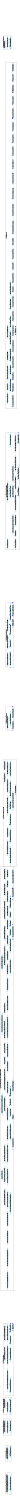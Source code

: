 /* ------------------------------------------------------------ */
/* created with bunch v3 */
/* Objective Function value = 1.388821873743466*/
/* ------------------------------------------------------------ */

digraph G {
size= "10,10";
rotate = 90;
subgraph cluster0 {
label = "(SS-L3):package_repository";
color = black;
style = bold;

"class_repository_SinkRole"[label="class_repository_SinkRole",shape=ellipse,color=lightblue,fontcolor=black,style=filled];
"helper_SinkCommunication_create"[label="helper_SinkCommunication_create",shape=ellipse,color=lightblue,fontcolor=black,style=filled];
"helper_SinkCommunication_createComponent"[label="helper_SinkCommunication_createComponent",shape=ellipse,color=lightblue,fontcolor=black,style=filled];
"helper_SinkPort_createComponent"[label="helper_SinkPort_createComponent",shape=ellipse,color=lightblue,fontcolor=black,style=filled];
"class_repository_ProvidedRole"[label="class_repository_ProvidedRole",shape=ellipse,color=lightblue,fontcolor=black,style=filled];
"helper_SinkPort_create"[label="helper_SinkPort_create",shape=ellipse,color=lightblue,fontcolor=black,style=filled];
"class_repository_InnerDeclaration"[label="class_repository_InnerDeclaration",shape=ellipse,color=lightblue,fontcolor=black,style=filled];
"class_repository_PassiveResource"[label="class_repository_PassiveResource",shape=ellipse,color=lightblue,fontcolor=black,style=filled];
"class_repository_InfrastructureInterface"[label="class_repository_InfrastructureInterface",shape=ellipse,color=lightblue,fontcolor=black,style=filled];
"class_repository_ProvidesComponentType"[label="class_repository_ProvidesComponentType",shape=ellipse,color=lightblue,fontcolor=black,style=filled];
"class_repository_RequiredCharacterisation"[label="class_repository_RequiredCharacterisation",shape=ellipse,color=lightblue,fontcolor=black,style=filled];
"class_repository_InfrastructureRequiredRole"[label="class_repository_InfrastructureRequiredRole",shape=ellipse,color=lightblue,fontcolor=black,style=filled];
"class_repository_ImplementationComponentType"[label="class_repository_ImplementationComponentType",shape=ellipse,color=lightblue,fontcolor=black,style=filled];
"class_repository_DataType"[label="class_repository_DataType",shape=ellipse,color=lightblue,fontcolor=black,style=filled];
"class_repository_CollectionDataType"[label="class_repository_CollectionDataType",shape=ellipse,color=lightblue,fontcolor=black,style=filled];
"class_repository_Interface"[label="class_repository_Interface",shape=ellipse,color=lightblue,fontcolor=black,style=filled];
"class_repository_PrimitiveDataType"[label="class_repository_PrimitiveDataType",shape=ellipse,color=lightblue,fontcolor=black,style=filled];
"class_repository_ExceptionType"[label="class_repository_ExceptionType",shape=ellipse,color=lightblue,fontcolor=black,style=filled];
"package_repository"[label="package_repository",shape=ellipse,color=lightblue,fontcolor=black,style=filled];
"class_repository_Role"[label="class_repository_Role",shape=ellipse,color=lightblue,fontcolor=black,style=filled];
"class_repository_InfrastructureSignature"[label="class_repository_InfrastructureSignature",shape=ellipse,color=lightblue,fontcolor=black,style=filled];
"class_repository_CompositeDataType"[label="class_repository_CompositeDataType",shape=ellipse,color=lightblue,fontcolor=black,style=filled];
"class_repository_CompositeComponent"[label="class_repository_CompositeComponent",shape=ellipse,color=lightblue,fontcolor=black,style=filled];
"class_repository_CompleteComponentType"[label="class_repository_CompleteComponentType",shape=ellipse,color=lightblue,fontcolor=black,style=filled];
"class_repository_InfrastructureProvidedRole"[label="class_repository_InfrastructureProvidedRole",shape=ellipse,color=lightblue,fontcolor=black,style=filled];
"mapping_Commons_createOperationRequiredRole2"[label="mapping_Commons_createOperationRequiredRole2",shape=ellipse,color=lightblue,fontcolor=black,style=filled];
"class_entity_InterfaceRequiringEntity"[label="class_entity_InterfaceRequiringEntity",shape=ellipse,color=lightblue,fontcolor=black,style=filled];
"class_seff_EmitEventAction"[label="class_seff_EmitEventAction",shape=ellipse,color=lightblue,fontcolor=black,style=filled];
"helper_Source_transformEmitEventActions"[label="helper_Source_transformEmitEventActions",shape=ellipse,color=lightblue,fontcolor=black,style=filled];
"helper_Source_createExternalCallAction"[label="helper_Source_createExternalCallAction",shape=ellipse,color=lightblue,fontcolor=black,style=filled];
"helper_SEFFUtil_addExternalCallActionToSeff"[label="helper_SEFFUtil_addExternalCallActionToSeff",shape=ellipse,color=lightblue,fontcolor=black,style=filled];
"class_seff_ExternalCallAction"[label="class_seff_ExternalCallAction",shape=ellipse,color=lightblue,fontcolor=black,style=filled];
"helper_Commons_getOperationRequiredRole"[label="helper_Commons_getOperationRequiredRole",shape=ellipse,color=lightblue,fontcolor=black,style=filled];
"class_repository_RequiredRole"[label="class_repository_RequiredRole",shape=ellipse,color=lightblue,fontcolor=black,style=filled];
"class_repository_Parameter"[label="class_repository_Parameter",shape=ellipse,color=lightblue,fontcolor=black,style=filled];
"class_repository_EventGroup"[label="class_repository_EventGroup",shape=ellipse,color=lightblue,fontcolor=black,style=filled];
"class_repository_OperationSignature"[label="class_repository_OperationSignature",shape=ellipse,color=lightblue,fontcolor=black,style=filled];
"helper_SEFFRegistry_findSEFF"[label="helper_SEFFRegistry_findSEFF",shape=ellipse,color=lightblue,fontcolor=black,style=filled];
"helper_SEFFRegistry_getCombinedIdentifier"[label="helper_SEFFRegistry_getCombinedIdentifier",shape=ellipse,color=lightblue,fontcolor=black,style=filled];
}
subgraph cluster1 {
label = "(SS-L3):helper_events2ClassicPCM_processSourceRoleChannelConnection";
color = black;
style = bold;

"entry_events2ClassicPCM_main"[label="entry_events2ClassicPCM_main",shape=ellipse,color=lightblue,fontcolor=black,style=filled];
"class_composition_EventChannel"[label="class_composition_EventChannel",shape=ellipse,color=lightblue,fontcolor=black,style=filled];
"helper_events2ClassicPCM_removeEventModelElements"[label="helper_events2ClassicPCM_removeEventModelElements",shape=ellipse,color=lightblue,fontcolor=black,style=filled];
"helper_events2ClassicPCM_Finder_findOperationProvidedRole"[label="helper_events2ClassicPCM_Finder_findOperationProvidedRole",shape=ellipse,color=lightblue,fontcolor=black,style=filled];
"helper_events2ClassicPCM_Finder_findAllocation"[label="helper_events2ClassicPCM_Finder_findAllocation",shape=ellipse,color=lightblue,fontcolor=black,style=filled];
"helper_events2ClassicPCM_Finder_findSystem"[label="helper_events2ClassicPCM_Finder_findSystem",shape=ellipse,color=lightblue,fontcolor=black,style=filled];
"helper_events2ClassicPCM_setupCentralMiddleware"[label="helper_events2ClassicPCM_setupCentralMiddleware",shape=ellipse,color=lightblue,fontcolor=black,style=filled];
"helper_events2ClassicPCM_setupEventChannelMiddleware"[label="helper_events2ClassicPCM_setupEventChannelMiddleware",shape=ellipse,color=lightblue,fontcolor=black,style=filled];
"helper_events2ClassicPCM_Finder_findResourceContainer2"[label="helper_events2ClassicPCM_Finder_findResourceContainer2",shape=ellipse,color=lightblue,fontcolor=black,style=filled];
"helper_events2ClassicPCM_Finder_findAllEventChannelAllocations"[label="helper_events2ClassicPCM_Finder_findAllEventChannelAllocations",shape=ellipse,color=lightblue,fontcolor=black,style=filled];
"helper_EventChannelMiddlewareRegistry_find"[label="helper_EventChannelMiddlewareRegistry_find",shape=ellipse,color=lightblue,fontcolor=black,style=filled];
"helper_EventChannelMiddlewareRegistry_register"[label="helper_EventChannelMiddlewareRegistry_register",shape=ellipse,color=lightblue,fontcolor=black,style=filled];
"helper_EventChannelMiddlewareRegistry_getIdentifier"[label="helper_EventChannelMiddlewareRegistry_getIdentifier",shape=ellipse,color=lightblue,fontcolor=black,style=filled];
"helper_events2ClassicPCM_Finder_findAllAssemblyContextsWithSourceRoles"[label="helper_events2ClassicPCM_Finder_findAllAssemblyContextsWithSourceRoles",shape=ellipse,color=lightblue,fontcolor=black,style=filled];
"helper_events2ClassicPCM_Finder_findAllSourceRoles2"[label="helper_events2ClassicPCM_Finder_findAllSourceRoles2",shape=ellipse,color=lightblue,fontcolor=black,style=filled];
"helper_Commons_createOperationProvidedRole"[label="helper_Commons_createOperationProvidedRole",shape=ellipse,color=lightblue,fontcolor=black,style=filled];
"class_repository_OperationProvidedRole"[label="class_repository_OperationProvidedRole",shape=ellipse,color=lightblue,fontcolor=black,style=filled];
"helper_SourcePort_createComponent"[label="helper_SourcePort_createComponent",shape=ellipse,color=lightblue,fontcolor=black,style=filled];
"helper_SourceCommunication_createComponent"[label="helper_SourceCommunication_createComponent",shape=ellipse,color=lightblue,fontcolor=black,style=filled];
"helper_SourceCommunication_create"[label="helper_SourceCommunication_create",shape=ellipse,color=lightblue,fontcolor=black,style=filled];
"helper_SEFFUtil_createForkBehaviour"[label="helper_SEFFUtil_createForkBehaviour",shape=ellipse,color=lightblue,fontcolor=black,style=filled];
"class_seff_ForkedBehaviour"[label="class_seff_ForkedBehaviour",shape=ellipse,color=lightblue,fontcolor=black,style=filled];
"helper_events2ClassicPCM_Finder_findAllAssemblyAllocations"[label="helper_events2ClassicPCM_Finder_findAllAssemblyAllocations",shape=ellipse,color=lightblue,fontcolor=black,style=filled];
"helper_events2ClassicPCM_Finder_findResourceContainer"[label="helper_events2ClassicPCM_Finder_findResourceContainer",shape=ellipse,color=lightblue,fontcolor=black,style=filled];
"helper_InterfaceUtil_createOperationInterface"[label="helper_InterfaceUtil_createOperationInterface",shape=ellipse,color=lightblue,fontcolor=black,style=filled];
"class_repository_OperationInterface"[label="class_repository_OperationInterface",shape=ellipse,color=lightblue,fontcolor=black,style=filled];
"helper_events2ClassicPCM_createOperationInterfaces"[label="helper_events2ClassicPCM_createOperationInterfaces",shape=ellipse,color=lightblue,fontcolor=black,style=filled];
"helper_SEFFUtil_createGuardedBranchTransitionWithOnlyStartToStop"[label="helper_SEFFUtil_createGuardedBranchTransitionWithOnlyStartToStop",shape=ellipse,color=lightblue,fontcolor=black,style=filled];
"class_seff_GuardedBranchTransition"[label="class_seff_GuardedBranchTransition",shape=ellipse,color=lightblue,fontcolor=black,style=filled];
"class_seff_ResourceDemandingBehaviour"[label="class_seff_ResourceDemandingBehaviour",shape=ellipse,color=lightblue,fontcolor=black,style=filled];
"class_seff_AbstractInternalControlFlowAction"[label="class_seff_AbstractInternalControlFlowAction",shape=ellipse,color=lightblue,fontcolor=black,style=filled];
"helper_Commons_connect"[label="helper_Commons_connect",shape=ellipse,color=lightblue,fontcolor=black,style=filled];
"helper_events2ClassicPCM_Transformation_connectComponentToMiddleware"[label="helper_events2ClassicPCM_Transformation_connectComponentToMiddleware",shape=ellipse,color=lightblue,fontcolor=black,style=filled];
"helper_Commons_getUniqueElementNameSuffix"[label="helper_Commons_getUniqueElementNameSuffix",shape=ellipse,color=lightblue,fontcolor=black,style=filled];
"class_seff_StopAction"[label="class_seff_StopAction",shape=ellipse,color=lightblue,fontcolor=black,style=filled];
"helper_SEFFUtil_createStopAction"[label="helper_SEFFUtil_createStopAction",shape=ellipse,color=lightblue,fontcolor=black,style=filled];
"helper_SEFFUtil_createEmptyBranchAction"[label="helper_SEFFUtil_createEmptyBranchAction",shape=ellipse,color=lightblue,fontcolor=black,style=filled];
"class_seff_BranchAction"[label="class_seff_BranchAction",shape=ellipse,color=lightblue,fontcolor=black,style=filled];
"class_seff_AbstractBranchTransition"[label="class_seff_AbstractBranchTransition",shape=ellipse,color=lightblue,fontcolor=black,style=filled];
"helper_SEFFUtil_createSEFFWithBranchAction"[label="helper_SEFFUtil_createSEFFWithBranchAction",shape=ellipse,color=lightblue,fontcolor=black,style=filled];
"class_seff_StartAction"[label="class_seff_StartAction",shape=ellipse,color=lightblue,fontcolor=black,style=filled];
"helper_SEFFUtil_createStartAction"[label="helper_SEFFUtil_createStartAction",shape=ellipse,color=lightblue,fontcolor=black,style=filled];
"helper_SEFFUtil_createGuardedBranchTransitionWithExternalCall"[label="helper_SEFFUtil_createGuardedBranchTransitionWithExternalCall",shape=ellipse,color=lightblue,fontcolor=black,style=filled];
"helper_SourcePort_create"[label="helper_SourcePort_create",shape=ellipse,color=lightblue,fontcolor=black,style=filled];
"helper_events2ClassicPCM_processSourceRoleChannelConnection"[label="helper_events2ClassicPCM_processSourceRoleChannelConnection",shape=ellipse,color=lightblue,fontcolor=black,style=filled];
"class_repository_SourceRole"[label="class_repository_SourceRole",shape=ellipse,color=lightblue,fontcolor=black,style=filled];
"helper_events2ClassicPCM_Finder_findAllocation2"[label="helper_events2ClassicPCM_Finder_findAllocation2",shape=ellipse,color=lightblue,fontcolor=black,style=filled];
"helper_events2ClassicPCM_processSourceRoleDirectConnection"[label="helper_events2ClassicPCM_processSourceRoleDirectConnection",shape=ellipse,color=lightblue,fontcolor=black,style=filled];
"class_seff_ResourceDemandingSEFF"[label="class_seff_ResourceDemandingSEFF",shape=ellipse,color=lightblue,fontcolor=black,style=filled];
"helper_SEFFUtil_createBasicSEFFWithForkAction"[label="helper_SEFFUtil_createBasicSEFFWithForkAction",shape=ellipse,color=lightblue,fontcolor=black,style=filled];
"helper_SEFFRegistry_registerSEFF"[label="helper_SEFFRegistry_registerSEFF",shape=ellipse,color=lightblue,fontcolor=black,style=filled];
"class_seff_ForkAction"[label="class_seff_ForkAction",shape=ellipse,color=lightblue,fontcolor=black,style=filled];
"helper_SEFFUtil_createForkAction"[label="helper_SEFFUtil_createForkAction",shape=ellipse,color=lightblue,fontcolor=black,style=filled];
"package_system"[label="package_system",shape=ellipse,color=lightblue,fontcolor=black,style=filled];
"class_system_System"[label="class_system_System",shape=ellipse,color=lightblue,fontcolor=black,style=filled];
"helper_Commons_getProvidingComponent"[label="helper_Commons_getProvidingComponent",shape=ellipse,color=lightblue,fontcolor=black,style=filled];
"helper_events2ClassicPCM_Transformation_weaveInMiddleware"[label="helper_events2ClassicPCM_Transformation_weaveInMiddleware",shape=ellipse,color=lightblue,fontcolor=black,style=filled];
"class_entity_InterfaceProvidingEntity"[label="class_entity_InterfaceProvidingEntity",shape=ellipse,color=lightblue,fontcolor=black,style=filled];
}
subgraph cluster2 {
label = "(SS-L3):class_allocation_Allocation";
color = black;
style = bold;

"class_allocation_Allocation"[label="class_allocation_Allocation",shape=ellipse,color=lightblue,fontcolor=black,style=filled];
"package_allocation"[label="package_allocation",shape=ellipse,color=lightblue,fontcolor=black,style=filled];
"helper_events2ClassicPCM_Finder_findAllSourceRoles"[label="helper_events2ClassicPCM_Finder_findAllSourceRoles",shape=ellipse,color=lightblue,fontcolor=black,style=filled];
"helper_events2ClassicPCM_Finder_findAllEventGroups"[label="helper_events2ClassicPCM_Finder_findAllEventGroups",shape=ellipse,color=lightblue,fontcolor=black,style=filled];
"helper_events2ClassicPCM_Finder_findAssemblyEventConnectors"[label="helper_events2ClassicPCM_Finder_findAssemblyEventConnectors",shape=ellipse,color=lightblue,fontcolor=black,style=filled];
"class_composition_AssemblyEventConnector"[label="class_composition_AssemblyEventConnector",shape=ellipse,color=lightblue,fontcolor=black,style=filled];
"helper_events2ClassicPCM_processSourceRole"[label="helper_events2ClassicPCM_processSourceRole",shape=ellipse,color=lightblue,fontcolor=black,style=filled];
"helper_events2ClassicPCM_Finder_findEventChannelSourceConnectors"[label="helper_events2ClassicPCM_Finder_findEventChannelSourceConnectors",shape=ellipse,color=lightblue,fontcolor=black,style=filled];
"class_composition_Connector"[label="class_composition_Connector",shape=ellipse,color=lightblue,fontcolor=black,style=filled];
"class_composition_EventChannelSourceConnector"[label="class_composition_EventChannelSourceConnector",shape=ellipse,color=lightblue,fontcolor=black,style=filled];
}
subgraph cluster3 {
label = "(SS-L3):class_composition_AssemblyConnector";
color = black;
style = bold;

"class_composition_AssemblyConnector"[label="class_composition_AssemblyConnector",shape=ellipse,color=lightblue,fontcolor=black,style=filled];
"helper_Sink_connectComponent"[label="helper_Sink_connectComponent",shape=ellipse,color=lightblue,fontcolor=black,style=filled];
"helper_VariableUtil_createVariableCharacterisation"[label="helper_VariableUtil_createVariableCharacterisation",shape=ellipse,color=lightblue,fontcolor=black,style=filled];
"class_core_PCMRandomVariable"[label="class_core_PCMRandomVariable",shape=ellipse,color=lightblue,fontcolor=black,style=filled];
"helper_VariableUtil_completeVariableCharacterizations"[label="helper_VariableUtil_completeVariableCharacterizations",shape=ellipse,color=lightblue,fontcolor=black,style=filled];
"helper_VariableUtil_createDefaultVariableCharacterisation"[label="helper_VariableUtil_createDefaultVariableCharacterisation",shape=ellipse,color=lightblue,fontcolor=black,style=filled];
"class_parameter_VariableCharacterisation"[label="class_parameter_VariableCharacterisation",shape=ellipse,color=lightblue,fontcolor=black,style=filled];
"helper_VariableUtil_createVariableUsage"[label="helper_VariableUtil_createVariableUsage",shape=ellipse,color=lightblue,fontcolor=black,style=filled];
"helper_VariableUtil_buildCompleteForwardingVariableUsageSet"[label="helper_VariableUtil_buildCompleteForwardingVariableUsageSet",shape=ellipse,color=lightblue,fontcolor=black,style=filled];
"class_stoex_AbstractNamedReference"[label="class_stoex_AbstractNamedReference",shape=ellipse,color=lightblue,fontcolor=black,style=filled];
"helper_VariableUtil_createVariableUsage2"[label="helper_VariableUtil_createVariableUsage2",shape=ellipse,color=lightblue,fontcolor=black,style=filled];
"helper_Commons_getListOfVariableCharacterisationTypes"[label="helper_Commons_getListOfVariableCharacterisationTypes",shape=ellipse,color=lightblue,fontcolor=black,style=filled];
"class_seff_CallAction"[label="class_seff_CallAction",shape=ellipse,color=lightblue,fontcolor=black,style=filled];
"helper_events2ClassicPCM_Transformation_createVariableUsage"[label="helper_events2ClassicPCM_Transformation_createVariableUsage",shape=ellipse,color=lightblue,fontcolor=black,style=filled];
"class_parameter_VariableUsage"[label="class_parameter_VariableUsage",shape=ellipse,color=lightblue,fontcolor=black,style=filled];
"helper_VariableUtil_createVariableReference"[label="helper_VariableUtil_createVariableReference",shape=ellipse,color=lightblue,fontcolor=black,style=filled];
"class_stoex_VariableReference"[label="class_stoex_VariableReference",shape=ellipse,color=lightblue,fontcolor=black,style=filled];
}
subgraph cluster4 {
label = "(SS-L3):helper_Commons_createAssemblyContext2";
color = black;
style = bold;

"class_composition_ComposedStructure"[label="class_composition_ComposedStructure",shape=ellipse,color=lightblue,fontcolor=black,style=filled];
"helper_Commons_createAssemblyContext"[label="helper_Commons_createAssemblyContext",shape=ellipse,color=lightblue,fontcolor=black,style=filled];
"helper_Commons_createAssemblyContext2"[label="helper_Commons_createAssemblyContext2",shape=ellipse,color=lightblue,fontcolor=black,style=filled];
}
subgraph cluster5 {
label = "(SS-L3):class_composition_AssemblyContext";
color = black;
style = bold;

"mapping_Commons_createAssemblyContext3"[label="mapping_Commons_createAssemblyContext3",shape=ellipse,color=lightblue,fontcolor=black,style=filled];
"class_composition_AssemblyContext"[label="class_composition_AssemblyContext",shape=ellipse,color=lightblue,fontcolor=black,style=filled];
"class_repository_OperationRequiredRole"[label="class_repository_OperationRequiredRole",shape=ellipse,color=lightblue,fontcolor=black,style=filled];
"helper_EventDistribution_addSinkRequiredRole"[label="helper_EventDistribution_addSinkRequiredRole",shape=ellipse,color=lightblue,fontcolor=black,style=filled];
"helper_Commons_createOperationRequiredRole"[label="helper_Commons_createOperationRequiredRole",shape=ellipse,color=lightblue,fontcolor=black,style=filled];
"helper_SEFFUtil_createForwardingExternalCallAction"[label="helper_SEFFUtil_createForwardingExternalCallAction",shape=ellipse,color=lightblue,fontcolor=black,style=filled];
"helper_SEFFUtil_createForwardingSEFF"[label="helper_SEFFUtil_createForwardingSEFF",shape=ellipse,color=lightblue,fontcolor=black,style=filled];
"class_repository_Signature"[label="class_repository_Signature",shape=ellipse,color=lightblue,fontcolor=black,style=filled];
"class_seff_AbstractAction"[label="class_seff_AbstractAction",shape=ellipse,color=lightblue,fontcolor=black,style=filled];
}
subgraph cluster6 {
label = "(SS-L3):class_repository_RepositoryComponent";
color = black;
style = bold;

"mapping_Sink_createSinkOperationProvidedRole"[label="mapping_Sink_createSinkOperationProvidedRole",shape=ellipse,color=lightblue,fontcolor=black,style=filled];
"class_repository_RepositoryComponent"[label="class_repository_RepositoryComponent",shape=ellipse,color=lightblue,fontcolor=black,style=filled];
"helper_Sink_adoptAndConnect"[label="helper_Sink_adoptAndConnect",shape=ellipse,color=lightblue,fontcolor=black,style=filled];
"helper_Sink_adoptAndConnect2"[label="helper_Sink_adoptAndConnect2",shape=ellipse,color=lightblue,fontcolor=black,style=filled];
"helper_Sink_connectComponent2"[label="helper_Sink_connectComponent2",shape=ellipse,color=lightblue,fontcolor=black,style=filled];
"class_composition_EventChannelSinkConnector"[label="class_composition_EventChannelSinkConnector",shape=ellipse,color=lightblue,fontcolor=black,style=filled];
"helper_OperationSignatureRegistry_findOperationInterface"[label="helper_OperationSignatureRegistry_findOperationInterface",shape=ellipse,color=lightblue,fontcolor=black,style=filled];
"helper_OperationSignatureRegistry_getCombinedIdentifier"[label="helper_OperationSignatureRegistry_getCombinedIdentifier",shape=ellipse,color=lightblue,fontcolor=black,style=filled];
"class_repository_EventType"[label="class_repository_EventType",shape=ellipse,color=lightblue,fontcolor=black,style=filled];
"helper_OperationSignatureRegistry_findOperationInterface2"[label="helper_OperationSignatureRegistry_findOperationInterface2",shape=ellipse,color=lightblue,fontcolor=black,style=filled];
"helper_InterfaceUtil_createOperationSignature"[label="helper_InterfaceUtil_createOperationSignature",shape=ellipse,color=lightblue,fontcolor=black,style=filled];
"class_reliability_FailureType"[label="class_reliability_FailureType",shape=ellipse,color=lightblue,fontcolor=black,style=filled];
"helper_OperationSignatureRegistry_registerSignature"[label="helper_OperationSignatureRegistry_registerSignature",shape=ellipse,color=lightblue,fontcolor=black,style=filled];
"helper_SEFFUtil_switchToOperationSignature"[label="helper_SEFFUtil_switchToOperationSignature",shape=ellipse,color=lightblue,fontcolor=black,style=filled];
"helper_OperationSignatureRegistry_findSignature"[label="helper_OperationSignatureRegistry_findSignature",shape=ellipse,color=lightblue,fontcolor=black,style=filled];
}
subgraph cluster7 {
label = "(SS-L3):class_repository_BasicComponent";
color = black;
style = bold;

"class_repository_BasicComponent"[label="class_repository_BasicComponent",shape=ellipse,color=lightblue,fontcolor=black,style=filled];
"class_repository_Repository"[label="class_repository_Repository",shape=ellipse,color=lightblue,fontcolor=black,style=filled];
"helper_Commons_createBasicComponent"[label="helper_Commons_createBasicComponent",shape=ellipse,color=lightblue,fontcolor=black,style=filled];
"helper_EventDistribution_createComponent"[label="helper_EventDistribution_createComponent",shape=ellipse,color=lightblue,fontcolor=black,style=filled];
}
subgraph cluster8 {
label = "(SS-L3):class_allocation_AllocationContext";
color = black;
style = bold;

"helper_Commons_createAllocationContext"[label="helper_Commons_createAllocationContext",shape=ellipse,color=lightblue,fontcolor=black,style=filled];
"class_allocation_AllocationContext"[label="class_allocation_AllocationContext",shape=ellipse,color=lightblue,fontcolor=black,style=filled];
}
subgraph cluster9 {
label = "(SS-L3):class_resourceenvironment_ResourceContainer";
color = black;
style = bold;

"class_resourceenvironment_ResourceContainer"[label="class_resourceenvironment_ResourceContainer",shape=ellipse,color=lightblue,fontcolor=black,style=filled];
"helper_EventDistribution_create"[label="helper_EventDistribution_create",shape=ellipse,color=lightblue,fontcolor=black,style=filled];
"helper_Commons_deployAndConnect"[label="helper_Commons_deployAndConnect",shape=ellipse,color=lightblue,fontcolor=black,style=filled];
}
subgraph cluster10 {
label = "(SS-L3):helper_EventFilter_createComponent";
color = black;
style = bold;

"class_seff_ServiceEffectSpecification"[label="class_seff_ServiceEffectSpecification",shape=ellipse,color=lightblue,fontcolor=black,style=filled];
"helper_EventFilter_create"[label="helper_EventFilter_create",shape=ellipse,color=lightblue,fontcolor=black,style=filled];
"helper_EventFilter_createComponent"[label="helper_EventFilter_createComponent",shape=ellipse,color=lightblue,fontcolor=black,style=filled];
}
subgraph cluster11 {
label = "(SS-L3):helper_events2ClassicPCM_Finder_findMiddlewareContainer";
color = black;
style = bold;

"helper_events2ClassicPCM_Finder_findMiddlewareContainer"[label="helper_events2ClassicPCM_Finder_findMiddlewareContainer",shape=ellipse,color=lightblue,fontcolor=black,style=filled];
"class_resourceenvironment_ResourceEnvironment"[label="class_resourceenvironment_ResourceEnvironment",shape=ellipse,color=lightblue,fontcolor=black,style=filled];
}
"helper_SinkCommunication_createComponent" -> "class_repository_ProvidedRole" [color=blue,font=6];
"helper_SinkCommunication_createComponent" -> "class_seff_ResourceDemandingSEFF" [color=blue,font=6];
"helper_SinkCommunication_createComponent" -> "helper_Commons_getUniqueElementNameSuffix" [color=blue,font=6];
"helper_SinkCommunication_createComponent" -> "class_repository_OperationSignature" [color=blue,font=6];
"helper_SinkCommunication_createComponent" -> "helper_Commons_createOperationProvidedRole" [color=blue,font=6];
"helper_SinkCommunication_createComponent" -> "class_seff_ServiceEffectSpecification" [color=blue,font=6];
"helper_SinkCommunication_createComponent" -> "class_repository_BasicComponent" [color=blue,font=6];
"helper_SinkCommunication_createComponent" -> "class_repository_SourceRole" [color=blue,font=6];
"helper_SinkCommunication_createComponent" -> "class_repository_OperationProvidedRole" [color=blue,font=6];
"helper_SinkCommunication_createComponent" -> "helper_Commons_createOperationRequiredRole" [color=blue,font=6];
"helper_SinkCommunication_createComponent" -> "class_repository_OperationInterface" [color=blue,font=6];
"helper_SinkCommunication_createComponent" -> "helper_Commons_createBasicComponent" [color=blue,font=6];
"helper_SinkCommunication_createComponent" -> "class_repository_Repository" [color=blue,font=6];
"helper_SinkCommunication_createComponent" -> "class_repository_EventGroup" [color=blue,font=6];
"helper_SinkCommunication_createComponent" -> "class_repository_SinkRole" [color=blue,font=6];
"helper_SinkCommunication_createComponent" -> "class_repository_OperationRequiredRole" [color=blue,font=6];
"helper_SinkCommunication_createComponent" -> "class_repository_RequiredRole" [color=blue,font=6];
"helper_SinkCommunication_createComponent" -> "helper_SEFFUtil_createForwardingSEFF" [color=blue,font=6];
"helper_events2ClassicPCM_removeEventModelElements" -> "class_repository_SinkRole" [color=blue,font=6];
"helper_events2ClassicPCM_removeEventModelElements" -> "class_seff_EmitEventAction" [color=blue,font=6];
"helper_events2ClassicPCM_removeEventModelElements" -> "class_composition_EventChannel" [color=blue,font=6];
"helper_events2ClassicPCM_removeEventModelElements" -> "class_repository_SourceRole" [color=blue,font=6];
"helper_events2ClassicPCM_removeEventModelElements" -> "package_allocation" [color=blue,font=6];
"helper_events2ClassicPCM_removeEventModelElements" -> "class_repository_EventType" [color=blue,font=6];
"helper_events2ClassicPCM_removeEventModelElements" -> "package_system" [color=blue,font=6];
"helper_events2ClassicPCM_removeEventModelElements" -> "package_repository" [color=blue,font=6];
"helper_events2ClassicPCM_removeEventModelElements" -> "class_allocation_AllocationContext" [color=blue,font=6];
"helper_events2ClassicPCM_removeEventModelElements" -> "class_composition_EventChannelSinkConnector" [color=blue,font=6];
"helper_events2ClassicPCM_removeEventModelElements" -> "helper_events2ClassicPCM_Finder_findAllEventChannelAllocations" [color=blue,font=6];
"helper_events2ClassicPCM_removeEventModelElements" -> "class_composition_AssemblyEventConnector" [color=blue,font=6];
"helper_events2ClassicPCM_removeEventModelElements" -> "class_composition_EventChannelSourceConnector" [color=blue,font=6];
"helper_events2ClassicPCM_removeEventModelElements" -> "class_repository_EventGroup" [color=blue,font=6];
"helper_events2ClassicPCM_Finder_findAllEventGroups" -> "helper_events2ClassicPCM_Finder_findAllSourceRoles" [color=blue,font=6];
"helper_events2ClassicPCM_Finder_findAllEventGroups" -> "class_repository_SourceRole" [color=blue,font=6];
"helper_events2ClassicPCM_Finder_findAllEventGroups" -> "class_repository_EventGroup" [color=blue,font=6];
"helper_events2ClassicPCM_Finder_findAllEventGroups" -> "package_allocation" [color=blue,font=6];
"helper_SinkCommunication_create" -> "class_repository_SinkRole" [color=blue,font=6];
"helper_SinkCommunication_create" -> "class_repository_OperationProvidedRole" [color=blue,font=6];
"helper_SinkCommunication_create" -> "class_repository_SourceRole" [color=blue,font=6];
"helper_SinkCommunication_create" -> "class_resourceenvironment_ResourceContainer" [color=blue,font=6];
"helper_SinkCommunication_create" -> "class_repository_BasicComponent" [color=blue,font=6];
"helper_SinkCommunication_create" -> "class_repository_OperationRequiredRole" [color=blue,font=6];
"helper_SinkCommunication_create" -> "class_system_System" [color=blue,font=6];
"helper_SinkCommunication_create" -> "class_composition_AssemblyConnector" [color=blue,font=6];
"helper_SinkCommunication_create" -> "class_repository_ProvidedRole" [color=blue,font=6];
"helper_SinkCommunication_create" -> "class_composition_AssemblyContext" [color=blue,font=6];
"helper_SinkCommunication_create" -> "helper_SinkCommunication_createComponent" [color=blue,font=6];
"helper_SinkCommunication_create" -> "class_allocation_Allocation" [color=blue,font=6];
"helper_SinkCommunication_create" -> "helper_Commons_deployAndConnect" [color=blue,font=6];
"class_repository_SinkRole" -> "package_repository" [color=blue,font=6];
"class_repository_CompositeComponent" -> "package_repository" [color=blue,font=6];
"helper_SinkPort_createComponent" -> "class_repository_ProvidedRole" [color=blue,font=6];
"helper_SinkPort_createComponent" -> "class_seff_ResourceDemandingSEFF" [color=blue,font=6];
"helper_SinkPort_createComponent" -> "helper_Commons_getUniqueElementNameSuffix" [color=blue,font=6];
"helper_SinkPort_createComponent" -> "class_repository_OperationSignature" [color=blue,font=6];
"helper_SinkPort_createComponent" -> "helper_Commons_createOperationProvidedRole" [color=blue,font=6];
"helper_SinkPort_createComponent" -> "class_seff_ServiceEffectSpecification" [color=blue,font=6];
"helper_SinkPort_createComponent" -> "class_repository_BasicComponent" [color=blue,font=6];
"helper_SinkPort_createComponent" -> "class_repository_SourceRole" [color=blue,font=6];
"helper_SinkPort_createComponent" -> "class_repository_OperationProvidedRole" [color=blue,font=6];
"helper_SinkPort_createComponent" -> "helper_Commons_createOperationRequiredRole" [color=blue,font=6];
"helper_SinkPort_createComponent" -> "class_repository_OperationInterface" [color=blue,font=6];
"helper_SinkPort_createComponent" -> "helper_Commons_createBasicComponent" [color=blue,font=6];
"helper_SinkPort_createComponent" -> "class_repository_Repository" [color=blue,font=6];
"helper_SinkPort_createComponent" -> "class_repository_EventGroup" [color=blue,font=6];
"helper_SinkPort_createComponent" -> "class_repository_SinkRole" [color=blue,font=6];
"helper_SinkPort_createComponent" -> "class_repository_OperationRequiredRole" [color=blue,font=6];
"helper_SinkPort_createComponent" -> "class_repository_RequiredRole" [color=blue,font=6];
"helper_SinkPort_createComponent" -> "helper_SEFFUtil_createForwardingSEFF" [color=blue,font=6];
"class_repository_InfrastructureSignature" -> "package_repository" [color=blue,font=6];
"helper_EventChannelMiddlewareRegistry_find" -> "helper_EventChannelMiddlewareRegistry_getIdentifier" [color=blue,font=6];
"helper_EventChannelMiddlewareRegistry_find" -> "class_composition_EventChannel" [color=blue,font=6];
"helper_EventChannelMiddlewareRegistry_find" -> "class_composition_AssemblyContext" [color=blue,font=6];
"helper_events2ClassicPCM_Finder_findAllAssemblyAllocations" -> "package_allocation" [color=blue,font=6];
"helper_events2ClassicPCM_Finder_findAllAssemblyAllocations" -> "class_allocation_AllocationContext" [color=blue,font=6];
"helper_events2ClassicPCM_Finder_findAllAssemblyAllocations" -> "class_composition_AssemblyContext" [color=blue,font=6];
"helper_events2ClassicPCM_Finder_findAllAssemblyAllocations" -> "class_allocation_Allocation" [color=blue,font=6];
"helper_Commons_createAssemblyContext2" -> "helper_Commons_createAllocationContext" [color=blue,font=6];
"helper_Commons_createAssemblyContext2" -> "class_resourceenvironment_ResourceContainer" [color=blue,font=6];
"helper_Commons_createAssemblyContext2" -> "class_composition_ComposedStructure" [color=blue,font=6];
"helper_Commons_createAssemblyContext2" -> "class_system_System" [color=blue,font=6];
"helper_Commons_createAssemblyContext2" -> "class_repository_RepositoryComponent" [color=blue,font=6];
"helper_Commons_createAssemblyContext2" -> "class_composition_AssemblyContext" [color=blue,font=6];
"helper_Commons_createAssemblyContext2" -> "class_allocation_AllocationContext" [color=blue,font=6];
"helper_Commons_createAssemblyContext2" -> "helper_Commons_getUniqueElementNameSuffix" [color=blue,font=6];
"helper_Commons_createAssemblyContext2" -> "class_parameter_VariableUsage" [color=blue,font=6];
"helper_Commons_createAssemblyContext2" -> "class_allocation_Allocation" [color=blue,font=6];
"class_repository_RequiredRole" -> "package_repository" [color=blue,font=6];
"helper_events2ClassicPCM_processSourceRoleDirectConnection" -> "class_seff_EmitEventAction" [color=blue,font=6];
"helper_events2ClassicPCM_processSourceRoleDirectConnection" -> "class_allocation_Allocation" [color=blue,font=6];
"helper_events2ClassicPCM_processSourceRoleDirectConnection" -> "helper_OperationSignatureRegistry_findOperationInterface" [color=blue,font=6];
"helper_events2ClassicPCM_processSourceRoleDirectConnection" -> "class_system_System" [color=blue,font=6];
"helper_events2ClassicPCM_processSourceRoleDirectConnection" -> "mapping_Commons_createOperationRequiredRole2" [color=blue,font=6];
"helper_events2ClassicPCM_processSourceRoleDirectConnection" -> "class_core_PCMRandomVariable" [color=blue,font=6];
"helper_events2ClassicPCM_processSourceRoleDirectConnection" -> "class_composition_AssemblyEventConnector" [color=blue,font=6];
"helper_events2ClassicPCM_processSourceRoleDirectConnection" -> "helper_events2ClassicPCM_Finder_findMiddlewareContainer" [color=blue,font=6];
"helper_events2ClassicPCM_processSourceRoleDirectConnection" -> "class_repository_RepositoryComponent" [color=blue,font=6];
"helper_events2ClassicPCM_processSourceRoleDirectConnection" -> "helper_SourcePort_create" [color=blue,font=6];
"helper_events2ClassicPCM_processSourceRoleDirectConnection" -> "class_repository_SourceRole" [color=blue,font=6];
"helper_events2ClassicPCM_processSourceRoleDirectConnection" -> "helper_EventDistribution_create" [color=blue,font=6];
"helper_events2ClassicPCM_processSourceRoleDirectConnection" -> "helper_events2ClassicPCM_Finder_findAllocation2" [color=blue,font=6];
"helper_events2ClassicPCM_processSourceRoleDirectConnection" -> "class_repository_OperationInterface" [color=blue,font=6];
"helper_events2ClassicPCM_processSourceRoleDirectConnection" -> "helper_events2ClassicPCM_Transformation_weaveInMiddleware" [color=blue,font=6];
"helper_events2ClassicPCM_processSourceRoleDirectConnection" -> "helper_events2ClassicPCM_Finder_findResourceContainer" [color=blue,font=6];
"helper_events2ClassicPCM_processSourceRoleDirectConnection" -> "class_resourceenvironment_ResourceContainer" [color=blue,font=6];
"helper_events2ClassicPCM_processSourceRoleDirectConnection" -> "package_allocation" [color=blue,font=6];
"helper_events2ClassicPCM_processSourceRoleDirectConnection" -> "helper_SinkPort_create" [color=blue,font=6];
"helper_events2ClassicPCM_processSourceRoleDirectConnection" -> "helper_EventFilter_create" [color=blue,font=6];
"helper_events2ClassicPCM_processSourceRoleDirectConnection" -> "class_composition_AssemblyContext" [color=blue,font=6];
"helper_events2ClassicPCM_processSourceRoleDirectConnection" -> "helper_SinkCommunication_create" [color=blue,font=6];
"helper_events2ClassicPCM_processSourceRoleDirectConnection" -> "class_repository_SinkRole" [color=blue,font=6];
"helper_events2ClassicPCM_processSourceRoleDirectConnection" -> "helper_Commons_getOperationRequiredRole" [color=blue,font=6];
"helper_events2ClassicPCM_processSourceRoleDirectConnection" -> "helper_Sink_adoptAndConnect" [color=blue,font=6];
"helper_events2ClassicPCM_processSourceRoleDirectConnection" -> "package_repository" [color=blue,font=6];
"helper_events2ClassicPCM_processSourceRoleDirectConnection" -> "helper_SourceCommunication_create" [color=blue,font=6];
"helper_events2ClassicPCM_processSourceRoleDirectConnection" -> "helper_EventDistribution_addSinkRequiredRole" [color=blue,font=6];
"helper_events2ClassicPCM_processSourceRoleDirectConnection" -> "class_repository_OperationRequiredRole" [color=blue,font=6];
"helper_events2ClassicPCM_processSourceRoleDirectConnection" -> "helper_Source_transformEmitEventActions" [color=blue,font=6];
"helper_events2ClassicPCM_processSourceRoleDirectConnection" -> "helper_events2ClassicPCM_Finder_findSystem" [color=blue,font=6];
"class_repository_Role" -> "package_repository" [color=blue,font=6];
"helper_events2ClassicPCM_Finder_findResourceContainer" -> "package_allocation" [color=blue,font=6];
"helper_events2ClassicPCM_Finder_findResourceContainer" -> "class_allocation_AllocationContext" [color=blue,font=6];
"helper_events2ClassicPCM_Finder_findResourceContainer" -> "helper_events2ClassicPCM_Finder_findAllAssemblyAllocations" [color=blue,font=6];
"helper_events2ClassicPCM_Finder_findResourceContainer" -> "class_resourceenvironment_ResourceContainer" [color=blue,font=6];
"helper_events2ClassicPCM_Finder_findResourceContainer" -> "class_composition_AssemblyContext" [color=blue,font=6];
"helper_SEFFRegistry_registerSEFF" -> "class_seff_ResourceDemandingSEFF" [color=blue,font=6];
"helper_SEFFRegistry_registerSEFF" -> "class_repository_OperationSignature" [color=blue,font=6];
"helper_SEFFRegistry_registerSEFF" -> "class_repository_BasicComponent" [color=blue,font=6];
"helper_SEFFRegistry_registerSEFF" -> "helper_SEFFRegistry_getCombinedIdentifier" [color=blue,font=6];
"class_repository_Interface" -> "package_repository" [color=blue,font=6];
"class_repository_EventType" -> "package_repository" [color=blue,font=6];
"helper_events2ClassicPCM_Finder_findAllocation2" -> "package_allocation" [color=blue,font=6];
"helper_events2ClassicPCM_Finder_findAllocation2" -> "class_allocation_AllocationContext" [color=blue,font=6];
"helper_events2ClassicPCM_Finder_findAllocation2" -> "class_composition_AssemblyContext" [color=blue,font=6];
"helper_events2ClassicPCM_Finder_findAllocation2" -> "class_allocation_Allocation" [color=blue,font=6];
"class_repository_DataType" -> "package_repository" [color=blue,font=6];
"helper_SEFFUtil_createStopAction" -> "class_seff_AbstractAction" [color=blue,font=6];
"helper_SEFFUtil_createStopAction" -> "class_seff_StopAction" [color=blue,font=6];
"helper_VariableUtil_createVariableUsage2" -> "class_stoex_AbstractNamedReference" [color=blue,font=6];
"helper_VariableUtil_createVariableUsage2" -> "class_parameter_VariableCharacterisation" [color=blue,font=6];
"helper_VariableUtil_createVariableUsage2" -> "helper_Commons_getListOfVariableCharacterisationTypes" [color=blue,font=6];
"helper_VariableUtil_createVariableUsage2" -> "class_stoex_VariableReference" [color=blue,font=6];
"helper_VariableUtil_createVariableUsage2" -> "class_parameter_VariableUsage" [color=blue,font=6];
"helper_VariableUtil_createVariableUsage2" -> "helper_VariableUtil_createVariableCharacterisation" [color=blue,font=6];
"helper_VariableUtil_createVariableUsage2" -> "helper_VariableUtil_createVariableReference" [color=blue,font=6];
"helper_VariableUtil_createVariableUsage2" -> "class_repository_Parameter" [color=blue,font=6];
"class_repository_RepositoryComponent" -> "package_repository" [color=blue,font=6];
"helper_Sink_connectComponent" -> "class_repository_OperationProvidedRole" [color=blue,font=6];
"helper_Sink_connectComponent" -> "class_repository_OperationRequiredRole" [color=blue,font=6];
"helper_Sink_connectComponent" -> "class_composition_ComposedStructure" [color=blue,font=6];
"helper_Sink_connectComponent" -> "class_system_System" [color=blue,font=6];
"helper_Sink_connectComponent" -> "class_composition_AssemblyConnector" [color=blue,font=6];
"helper_Sink_connectComponent" -> "class_repository_RepositoryComponent" [color=blue,font=6];
"helper_Sink_connectComponent" -> "class_composition_AssemblyContext" [color=blue,font=6];
"helper_Sink_connectComponent" -> "helper_Commons_getUniqueElementNameSuffix" [color=blue,font=6];
"helper_Sink_connectComponent" -> "class_composition_Connector" [color=blue,font=6];
"helper_Sink_connectComponent" -> "class_composition_AssemblyEventConnector" [color=blue,font=6];
"entry_events2ClassicPCM_main" -> "class_composition_EventChannel" [color=blue,font=6];
"entry_events2ClassicPCM_main" -> "class_repository_SourceRole" [color=blue,font=6];
"entry_events2ClassicPCM_main" -> "package_allocation" [color=blue,font=6];
"entry_events2ClassicPCM_main" -> "helper_events2ClassicPCM_Finder_findAllAssemblyContextsWithSourceRoles" [color=blue,font=6];
"entry_events2ClassicPCM_main" -> "class_resourceenvironment_ResourceContainer" [color=blue,font=6];
"entry_events2ClassicPCM_main" -> "helper_events2ClassicPCM_removeEventModelElements" [color=blue,font=6];
"entry_events2ClassicPCM_main" -> "package_repository" [color=blue,font=6];
"entry_events2ClassicPCM_main" -> "helper_events2ClassicPCM_Finder_findAllSourceRoles2" [color=blue,font=6];
"entry_events2ClassicPCM_main" -> "class_composition_AssemblyContext" [color=blue,font=6];
"entry_events2ClassicPCM_main" -> "class_allocation_AllocationContext" [color=blue,font=6];
"entry_events2ClassicPCM_main" -> "helper_events2ClassicPCM_processSourceRole" [color=blue,font=6];
"entry_events2ClassicPCM_main" -> "helper_events2ClassicPCM_setupCentralMiddleware" [color=blue,font=6];
"entry_events2ClassicPCM_main" -> "helper_events2ClassicPCM_Finder_findAllEventChannelAllocations" [color=blue,font=6];
"entry_events2ClassicPCM_main" -> "helper_events2ClassicPCM_createOperationInterfaces" [color=blue,font=6];
"entry_events2ClassicPCM_main" -> "helper_events2ClassicPCM_setupEventChannelMiddleware" [color=blue,font=6];
"helper_Commons_getProvidingComponent" -> "class_repository_ProvidedRole" [color=blue,font=6];
"helper_Commons_getProvidingComponent" -> "class_entity_InterfaceProvidingEntity" [color=blue,font=6];
"helper_Commons_getProvidingComponent" -> "class_repository_RepositoryComponent" [color=blue,font=6];
"class_repository_Repository" -> "package_repository" [color=blue,font=6];
"helper_EventDistribution_addSinkRequiredRole" -> "class_seff_ForkedBehaviour" [color=blue,font=6];
"helper_EventDistribution_addSinkRequiredRole" -> "helper_SEFFUtil_createForkBehaviour" [color=blue,font=6];
"helper_EventDistribution_addSinkRequiredRole" -> "class_repository_BasicComponent" [color=blue,font=6];
"helper_EventDistribution_addSinkRequiredRole" -> "class_repository_OperationRequiredRole" [color=blue,font=6];
"helper_EventDistribution_addSinkRequiredRole" -> "class_repository_RepositoryComponent" [color=blue,font=6];
"helper_EventDistribution_addSinkRequiredRole" -> "class_repository_Signature" [color=blue,font=6];
"helper_EventDistribution_addSinkRequiredRole" -> "class_seff_ForkAction" [color=blue,font=6];
"helper_EventDistribution_addSinkRequiredRole" -> "class_composition_AssemblyContext" [color=blue,font=6];
"helper_EventDistribution_addSinkRequiredRole" -> "class_repository_OperationSignature" [color=blue,font=6];
"helper_EventDistribution_addSinkRequiredRole" -> "helper_Commons_getUniqueElementNameSuffix" [color=blue,font=6];
"helper_EventDistribution_addSinkRequiredRole" -> "helper_Commons_createOperationRequiredRole" [color=blue,font=6];
"helper_EventDistribution_addSinkRequiredRole" -> "class_repository_OperationInterface" [color=blue,font=6];
"helper_EventDistribution_addSinkRequiredRole" -> "class_seff_AbstractAction" [color=blue,font=6];
"helper_EventDistribution_addSinkRequiredRole" -> "class_seff_ResourceDemandingSEFF" [color=blue,font=6];
"helper_EventDistribution_addSinkRequiredRole" -> "class_seff_ServiceEffectSpecification" [color=blue,font=6];
"helper_events2ClassicPCM_Finder_findAllSourceRoles2" -> "class_repository_SourceRole" [color=blue,font=6];
"helper_events2ClassicPCM_Finder_findAllSourceRoles2" -> "class_repository_RequiredRole" [color=blue,font=6];
"helper_events2ClassicPCM_Finder_findAllSourceRoles2" -> "class_repository_RepositoryComponent" [color=blue,font=6];
"helper_events2ClassicPCM_Finder_findAllSourceRoles2" -> "class_composition_AssemblyContext" [color=blue,font=6];
"class_repository_SourceRole" -> "package_repository" [color=blue,font=6];
"helper_VariableUtil_createVariableCharacterisation" -> "class_parameter_VariableCharacterisation" [color=blue,font=6];
"helper_VariableUtil_createVariableCharacterisation" -> "class_core_PCMRandomVariable" [color=blue,font=6];
"helper_VariableUtil_createVariableCharacterisation" -> "class_repository_Parameter" [color=blue,font=6];
"helper_SEFFUtil_createForkAction" -> "class_seff_AbstractAction" [color=blue,font=6];
"helper_SEFFUtil_createForkAction" -> "class_seff_ForkAction" [color=blue,font=6];
"class_repository_InfrastructureRequiredRole" -> "package_repository" [color=blue,font=6];
"mapping_Commons_createAssemblyContext3" -> "helper_Commons_getUniqueElementNameSuffix" [color=blue,font=6];
"mapping_Commons_createAssemblyContext3" -> "class_parameter_VariableUsage" [color=blue,font=6];
"mapping_Commons_createAssemblyContext3" -> "class_composition_ComposedStructure" [color=blue,font=6];
"mapping_Commons_createAssemblyContext3" -> "class_repository_RepositoryComponent" [color=blue,font=6];
"mapping_Commons_createAssemblyContext3" -> "class_resourceenvironment_ResourceContainer" [color=blue,font=6];
"mapping_Commons_createAssemblyContext3" -> "class_system_System" [color=blue,font=6];
"mapping_Commons_createAssemblyContext3" -> "class_composition_AssemblyContext" [color=blue,font=6];
"mapping_Commons_createAssemblyContext3" -> "class_allocation_Allocation" [color=blue,font=6];
"helper_SourceCommunication_createComponent" -> "class_repository_OperationProvidedRole" [color=blue,font=6];
"helper_SourceCommunication_createComponent" -> "class_repository_SourceRole" [color=blue,font=6];
"helper_SourceCommunication_createComponent" -> "class_repository_BasicComponent" [color=blue,font=6];
"helper_SourceCommunication_createComponent" -> "class_repository_OperationRequiredRole" [color=blue,font=6];
"helper_SourceCommunication_createComponent" -> "helper_Commons_createBasicComponent" [color=blue,font=6];
"helper_SourceCommunication_createComponent" -> "class_repository_ProvidedRole" [color=blue,font=6];
"helper_SourceCommunication_createComponent" -> "helper_Commons_createOperationProvidedRole" [color=blue,font=6];
"helper_SourceCommunication_createComponent" -> "class_repository_Repository" [color=blue,font=6];
"helper_SourceCommunication_createComponent" -> "class_repository_RequiredRole" [color=blue,font=6];
"helper_SourceCommunication_createComponent" -> "class_repository_OperationSignature" [color=blue,font=6];
"helper_SourceCommunication_createComponent" -> "helper_Commons_getUniqueElementNameSuffix" [color=blue,font=6];
"helper_SourceCommunication_createComponent" -> "helper_SEFFUtil_createForwardingSEFF" [color=blue,font=6];
"helper_SourceCommunication_createComponent" -> "helper_Commons_createOperationRequiredRole" [color=blue,font=6];
"helper_SourceCommunication_createComponent" -> "class_repository_OperationInterface" [color=blue,font=6];
"helper_SourceCommunication_createComponent" -> "class_seff_ResourceDemandingSEFF" [color=blue,font=6];
"helper_SourceCommunication_createComponent" -> "class_seff_ServiceEffectSpecification" [color=blue,font=6];
"helper_SourceCommunication_createComponent" -> "class_repository_EventGroup" [color=blue,font=6];
"class_repository_ProvidesComponentType" -> "package_repository" [color=blue,font=6];
"class_repository_InfrastructureInterface" -> "package_repository" [color=blue,font=6];
"helper_Commons_createAllocationContext" -> "class_allocation_AllocationContext" [color=blue,font=6];
"helper_Commons_createAllocationContext" -> "class_resourceenvironment_ResourceContainer" [color=blue,font=6];
"helper_Commons_createAllocationContext" -> "class_composition_AssemblyContext" [color=blue,font=6];
"helper_Commons_createAllocationContext" -> "class_allocation_Allocation" [color=blue,font=6];
"helper_Commons_deployAndConnect" -> "class_repository_OperationProvidedRole" [color=blue,font=6];
"helper_Commons_deployAndConnect" -> "helper_Commons_connect" [color=blue,font=6];
"helper_Commons_deployAndConnect" -> "class_resourceenvironment_ResourceContainer" [color=blue,font=6];
"helper_Commons_deployAndConnect" -> "class_repository_OperationRequiredRole" [color=blue,font=6];
"helper_Commons_deployAndConnect" -> "class_entity_InterfaceProvidingEntity" [color=blue,font=6];
"helper_Commons_deployAndConnect" -> "class_system_System" [color=blue,font=6];
"helper_Commons_deployAndConnect" -> "class_composition_AssemblyConnector" [color=blue,font=6];
"helper_Commons_deployAndConnect" -> "class_repository_RepositoryComponent" [color=blue,font=6];
"helper_Commons_deployAndConnect" -> "class_composition_AssemblyContext" [color=blue,font=6];
"helper_Commons_deployAndConnect" -> "class_composition_Connector" [color=blue,font=6];
"helper_Commons_deployAndConnect" -> "helper_Commons_createAssemblyContext" [color=blue,font=6];
"helper_Commons_deployAndConnect" -> "class_allocation_Allocation" [color=blue,font=6];
"helper_VariableUtil_buildCompleteForwardingVariableUsageSet" -> "helper_VariableUtil_createVariableUsage" [color=blue,font=6];
"helper_VariableUtil_buildCompleteForwardingVariableUsageSet" -> "class_parameter_VariableUsage" [color=blue,font=6];
"helper_VariableUtil_buildCompleteForwardingVariableUsageSet" -> "class_repository_OperationSignature" [color=blue,font=6];
"helper_VariableUtil_buildCompleteForwardingVariableUsageSet" -> "class_repository_Parameter" [color=blue,font=6];
"class_repository_InnerDeclaration" -> "package_repository" [color=blue,font=6];
"helper_events2ClassicPCM_createOperationInterfaces" -> "class_repository_EventGroup" [color=blue,font=6];
"helper_events2ClassicPCM_createOperationInterfaces" -> "package_allocation" [color=blue,font=6];
"helper_events2ClassicPCM_createOperationInterfaces" -> "class_repository_OperationInterface" [color=blue,font=6];
"helper_events2ClassicPCM_createOperationInterfaces" -> "helper_events2ClassicPCM_Finder_findAllEventGroups" [color=blue,font=6];
"helper_events2ClassicPCM_createOperationInterfaces" -> "helper_InterfaceUtil_createOperationInterface" [color=blue,font=6];
"helper_Source_transformEmitEventActions" -> "helper_Source_createExternalCallAction" [color=blue,font=6];
"helper_Source_transformEmitEventActions" -> "class_seff_EmitEventAction" [color=blue,font=6];
"helper_Source_transformEmitEventActions" -> "class_repository_SourceRole" [color=blue,font=6];
"helper_Source_transformEmitEventActions" -> "class_seff_ExternalCallAction" [color=blue,font=6];
"helper_Source_transformEmitEventActions" -> "class_repository_OperationRequiredRole" [color=blue,font=6];
"helper_Source_transformEmitEventActions" -> "class_seff_AbstractAction" [color=blue,font=6];
"helper_events2ClassicPCM_Transformation_weaveInMiddleware" -> "class_repository_OperationProvidedRole" [color=blue,font=6];
"helper_events2ClassicPCM_Transformation_weaveInMiddleware" -> "helper_Commons_getProvidingComponent" [color=blue,font=6];
"helper_events2ClassicPCM_Transformation_weaveInMiddleware" -> "class_resourceenvironment_ResourceContainer" [color=blue,font=6];
"helper_events2ClassicPCM_Transformation_weaveInMiddleware" -> "class_repository_OperationRequiredRole" [color=blue,font=6];
"helper_events2ClassicPCM_Transformation_weaveInMiddleware" -> "class_entity_InterfaceProvidingEntity" [color=blue,font=6];
"helper_events2ClassicPCM_Transformation_weaveInMiddleware" -> "class_system_System" [color=blue,font=6];
"helper_events2ClassicPCM_Transformation_weaveInMiddleware" -> "package_repository" [color=blue,font=6];
"helper_events2ClassicPCM_Transformation_weaveInMiddleware" -> "helper_events2ClassicPCM_Transformation_connectComponentToMiddleware" [color=blue,font=6];
"helper_events2ClassicPCM_Transformation_weaveInMiddleware" -> "class_repository_RepositoryComponent" [color=blue,font=6];
"helper_events2ClassicPCM_Transformation_weaveInMiddleware" -> "helper_events2ClassicPCM_Finder_findOperationProvidedRole" [color=blue,font=6];
"helper_events2ClassicPCM_Transformation_weaveInMiddleware" -> "class_composition_AssemblyContext" [color=blue,font=6];
"helper_events2ClassicPCM_Transformation_weaveInMiddleware" -> "mapping_Commons_createAssemblyContext3" [color=blue,font=6];
"helper_events2ClassicPCM_Transformation_weaveInMiddleware" -> "class_allocation_Allocation" [color=blue,font=6];
"class_repository_CompleteComponentType" -> "package_repository" [color=blue,font=6];
"helper_SEFFUtil_createGuardedBranchTransitionWithOnlyStartToStop" -> "class_seff_AbstractInternalControlFlowAction" [color=blue,font=6];
"helper_SEFFUtil_createGuardedBranchTransitionWithOnlyStartToStop" -> "class_seff_GuardedBranchTransition" [color=blue,font=6];
"helper_SEFFUtil_createGuardedBranchTransitionWithOnlyStartToStop" -> "class_seff_ResourceDemandingBehaviour" [color=blue,font=6];
"helper_SEFFUtil_createGuardedBranchTransitionWithOnlyStartToStop" -> "helper_SEFFUtil_createStopAction" [color=blue,font=6];
"helper_SEFFUtil_createGuardedBranchTransitionWithOnlyStartToStop" -> "class_core_PCMRandomVariable" [color=blue,font=6];
"helper_SEFFUtil_createGuardedBranchTransitionWithOnlyStartToStop" -> "class_seff_StartAction" [color=blue,font=6];
"helper_SEFFUtil_createGuardedBranchTransitionWithOnlyStartToStop" -> "class_seff_StopAction" [color=blue,font=6];
"helper_SEFFUtil_createGuardedBranchTransitionWithOnlyStartToStop" -> "helper_SEFFUtil_createStartAction" [color=blue,font=6];
"helper_SEFFUtil_createGuardedBranchTransitionWithOnlyStartToStop" -> "class_seff_AbstractAction" [color=blue,font=6];
"helper_OperationSignatureRegistry_findOperationInterface" -> "helper_OperationSignatureRegistry_getCombinedIdentifier" [color=blue,font=6];
"helper_OperationSignatureRegistry_findOperationInterface" -> "class_repository_SourceRole" [color=blue,font=6];
"helper_OperationSignatureRegistry_findOperationInterface" -> "class_repository_EventGroup" [color=blue,font=6];
"helper_OperationSignatureRegistry_findOperationInterface" -> "class_repository_OperationSignature" [color=blue,font=6];
"helper_OperationSignatureRegistry_findOperationInterface" -> "class_repository_EventType" [color=blue,font=6];
"helper_OperationSignatureRegistry_findOperationInterface" -> "class_repository_OperationInterface" [color=blue,font=6];
"helper_EventFilter_createComponent" -> "class_repository_ProvidedRole" [color=blue,font=6];
"helper_EventFilter_createComponent" -> "class_seff_ResourceDemandingSEFF" [color=blue,font=6];
"helper_EventFilter_createComponent" -> "helper_Commons_getUniqueElementNameSuffix" [color=blue,font=6];
"helper_EventFilter_createComponent" -> "class_repository_OperationSignature" [color=blue,font=6];
"helper_EventFilter_createComponent" -> "helper_Commons_createOperationProvidedRole" [color=blue,font=6];
"helper_EventFilter_createComponent" -> "class_core_PCMRandomVariable" [color=blue,font=6];
"helper_EventFilter_createComponent" -> "class_seff_ServiceEffectSpecification" [color=blue,font=6];
"helper_EventFilter_createComponent" -> "class_repository_BasicComponent" [color=blue,font=6];
"helper_EventFilter_createComponent" -> "class_repository_SourceRole" [color=blue,font=6];
"helper_EventFilter_createComponent" -> "class_repository_OperationProvidedRole" [color=blue,font=6];
"helper_EventFilter_createComponent" -> "helper_Commons_createOperationRequiredRole" [color=blue,font=6];
"helper_EventFilter_createComponent" -> "class_repository_OperationInterface" [color=blue,font=6];
"helper_EventFilter_createComponent" -> "helper_Commons_createBasicComponent" [color=blue,font=6];
"helper_EventFilter_createComponent" -> "class_repository_Repository" [color=blue,font=6];
"helper_EventFilter_createComponent" -> "class_repository_EventGroup" [color=blue,font=6];
"helper_EventFilter_createComponent" -> "class_repository_SinkRole" [color=blue,font=6];
"helper_EventFilter_createComponent" -> "helper_SEFFUtil_createSEFFWithBranchAction" [color=blue,font=6];
"helper_EventFilter_createComponent" -> "class_repository_OperationRequiredRole" [color=blue,font=6];
"helper_EventFilter_createComponent" -> "class_repository_RequiredRole" [color=blue,font=6];
"helper_Commons_createAssemblyContext" -> "class_parameter_VariableUsage" [color=blue,font=6];
"helper_Commons_createAssemblyContext" -> "helper_Commons_createAssemblyContext2" [color=blue,font=6];
"helper_Commons_createAssemblyContext" -> "class_composition_ComposedStructure" [color=blue,font=6];
"helper_Commons_createAssemblyContext" -> "class_repository_RepositoryComponent" [color=blue,font=6];
"helper_Commons_createAssemblyContext" -> "class_resourceenvironment_ResourceContainer" [color=blue,font=6];
"helper_Commons_createAssemblyContext" -> "class_system_System" [color=blue,font=6];
"helper_Commons_createAssemblyContext" -> "class_composition_AssemblyContext" [color=blue,font=6];
"helper_Commons_createAssemblyContext" -> "class_allocation_Allocation" [color=blue,font=6];
"helper_InterfaceUtil_createOperationSignature" -> "class_reliability_FailureType" [color=blue,font=6];
"helper_InterfaceUtil_createOperationSignature" -> "class_repository_EventGroup" [color=blue,font=6];
"helper_InterfaceUtil_createOperationSignature" -> "class_repository_OperationSignature" [color=blue,font=6];
"helper_InterfaceUtil_createOperationSignature" -> "class_repository_EventType" [color=blue,font=6];
"helper_InterfaceUtil_createOperationSignature" -> "helper_OperationSignatureRegistry_registerSignature" [color=blue,font=6];
"helper_InterfaceUtil_createOperationSignature" -> "class_repository_ExceptionType" [color=blue,font=6];
"helper_InterfaceUtil_createOperationSignature" -> "class_repository_Parameter" [color=blue,font=6];
"helper_VariableUtil_completeVariableCharacterizations" -> "class_parameter_VariableCharacterisation" [color=blue,font=6];
"helper_VariableUtil_completeVariableCharacterizations" -> "helper_Commons_getListOfVariableCharacterisationTypes" [color=blue,font=6];
"helper_VariableUtil_completeVariableCharacterizations" -> "class_parameter_VariableUsage" [color=blue,font=6];
"helper_VariableUtil_completeVariableCharacterizations" -> "helper_VariableUtil_createDefaultVariableCharacterisation" [color=blue,font=6];
"class_repository_EventGroup" -> "package_repository" [color=blue,font=6];
"helper_events2ClassicPCM_processSourceRoleChannelConnection" -> "class_seff_EmitEventAction" [color=blue,font=6];
"helper_events2ClassicPCM_processSourceRoleChannelConnection" -> "class_allocation_Allocation" [color=blue,font=6];
"helper_events2ClassicPCM_processSourceRoleChannelConnection" -> "class_composition_EventChannelSinkConnector" [color=blue,font=6];
"helper_events2ClassicPCM_processSourceRoleChannelConnection" -> "helper_OperationSignatureRegistry_findOperationInterface" [color=blue,font=6];
"helper_events2ClassicPCM_processSourceRoleChannelConnection" -> "class_system_System" [color=blue,font=6];
"helper_events2ClassicPCM_processSourceRoleChannelConnection" -> "mapping_Commons_createOperationRequiredRole2" [color=blue,font=6];
"helper_events2ClassicPCM_processSourceRoleChannelConnection" -> "class_core_PCMRandomVariable" [color=blue,font=6];
"helper_events2ClassicPCM_processSourceRoleChannelConnection" -> "class_composition_EventChannel" [color=blue,font=6];
"helper_events2ClassicPCM_processSourceRoleChannelConnection" -> "class_repository_RepositoryComponent" [color=blue,font=6];
"helper_events2ClassicPCM_processSourceRoleChannelConnection" -> "helper_Sink_adoptAndConnect2" [color=blue,font=6];
"helper_events2ClassicPCM_processSourceRoleChannelConnection" -> "helper_SourcePort_create" [color=blue,font=6];
"helper_events2ClassicPCM_processSourceRoleChannelConnection" -> "class_composition_EventChannelSourceConnector" [color=blue,font=6];
"helper_events2ClassicPCM_processSourceRoleChannelConnection" -> "helper_events2ClassicPCM_Finder_findResourceContainer2" [color=blue,font=6];
"helper_events2ClassicPCM_processSourceRoleChannelConnection" -> "class_repository_SourceRole" [color=blue,font=6];
"helper_events2ClassicPCM_processSourceRoleChannelConnection" -> "helper_EventDistribution_create" [color=blue,font=6];
"helper_events2ClassicPCM_processSourceRoleChannelConnection" -> "helper_events2ClassicPCM_Finder_findAllocation2" [color=blue,font=6];
"helper_events2ClassicPCM_processSourceRoleChannelConnection" -> "class_repository_OperationInterface" [color=blue,font=6];
"helper_events2ClassicPCM_processSourceRoleChannelConnection" -> "helper_events2ClassicPCM_Transformation_weaveInMiddleware" [color=blue,font=6];
"helper_events2ClassicPCM_processSourceRoleChannelConnection" -> "helper_events2ClassicPCM_Finder_findResourceContainer" [color=blue,font=6];
"helper_events2ClassicPCM_processSourceRoleChannelConnection" -> "helper_EventChannelMiddlewareRegistry_find" [color=blue,font=6];
"helper_events2ClassicPCM_processSourceRoleChannelConnection" -> "class_resourceenvironment_ResourceContainer" [color=blue,font=6];
"helper_events2ClassicPCM_processSourceRoleChannelConnection" -> "package_allocation" [color=blue,font=6];
"helper_events2ClassicPCM_processSourceRoleChannelConnection" -> "helper_SinkPort_create" [color=blue,font=6];
"helper_events2ClassicPCM_processSourceRoleChannelConnection" -> "helper_EventFilter_create" [color=blue,font=6];
"helper_events2ClassicPCM_processSourceRoleChannelConnection" -> "class_composition_AssemblyContext" [color=blue,font=6];
"helper_events2ClassicPCM_processSourceRoleChannelConnection" -> "helper_SinkCommunication_create" [color=blue,font=6];
"helper_events2ClassicPCM_processSourceRoleChannelConnection" -> "class_repository_SinkRole" [color=blue,font=6];
"helper_events2ClassicPCM_processSourceRoleChannelConnection" -> "helper_Commons_getOperationRequiredRole" [color=blue,font=6];
"helper_events2ClassicPCM_processSourceRoleChannelConnection" -> "package_repository" [color=blue,font=6];
"helper_events2ClassicPCM_processSourceRoleChannelConnection" -> "helper_SourceCommunication_create" [color=blue,font=6];
"helper_events2ClassicPCM_processSourceRoleChannelConnection" -> "helper_EventDistribution_addSinkRequiredRole" [color=blue,font=6];
"helper_events2ClassicPCM_processSourceRoleChannelConnection" -> "class_repository_OperationRequiredRole" [color=blue,font=6];
"helper_events2ClassicPCM_processSourceRoleChannelConnection" -> "helper_Source_transformEmitEventActions" [color=blue,font=6];
"helper_events2ClassicPCM_processSourceRoleChannelConnection" -> "helper_events2ClassicPCM_Finder_findSystem" [color=blue,font=6];
"helper_SEFFUtil_createEmptyBranchAction" -> "class_seff_BranchAction" [color=blue,font=6];
"helper_SEFFUtil_createEmptyBranchAction" -> "class_seff_AbstractAction" [color=blue,font=6];
"helper_Sink_adoptAndConnect2" -> "class_repository_SinkRole" [color=blue,font=6];
"helper_Sink_adoptAndConnect2" -> "helper_Sink_connectComponent2" [color=blue,font=6];
"helper_Sink_adoptAndConnect2" -> "class_repository_OperationProvidedRole" [color=blue,font=6];
"helper_Sink_adoptAndConnect2" -> "class_repository_BasicComponent" [color=blue,font=6];
"helper_Sink_adoptAndConnect2" -> "class_repository_OperationRequiredRole" [color=blue,font=6];
"helper_Sink_adoptAndConnect2" -> "class_system_System" [color=blue,font=6];
"helper_Sink_adoptAndConnect2" -> "class_composition_AssemblyConnector" [color=blue,font=6];
"helper_Sink_adoptAndConnect2" -> "class_repository_RepositoryComponent" [color=blue,font=6];
"helper_Sink_adoptAndConnect2" -> "helper_OperationSignatureRegistry_findOperationInterface2" [color=blue,font=6];
"helper_Sink_adoptAndConnect2" -> "class_composition_AssemblyContext" [color=blue,font=6];
"helper_Sink_adoptAndConnect2" -> "class_composition_EventChannelSinkConnector" [color=blue,font=6];
"helper_Sink_adoptAndConnect2" -> "mapping_Sink_createSinkOperationProvidedRole" [color=blue,font=6];
"helper_Sink_adoptAndConnect2" -> "class_repository_OperationInterface" [color=blue,font=6];
"helper_Sink_adoptAndConnect2" -> "class_seff_ServiceEffectSpecification" [color=blue,font=6];
"helper_Sink_adoptAndConnect2" -> "helper_SEFFUtil_switchToOperationSignature" [color=blue,font=6];
"class_repository_PrimitiveDataType" -> "package_repository" [color=blue,font=6];
"helper_SEFFUtil_createGuardedBranchTransitionWithExternalCall" -> "helper_SEFFUtil_createForwardingExternalCallAction" [color=blue,font=6];
"helper_SEFFUtil_createGuardedBranchTransitionWithExternalCall" -> "class_seff_GuardedBranchTransition" [color=blue,font=6];
"helper_SEFFUtil_createGuardedBranchTransitionWithExternalCall" -> "class_seff_ResourceDemandingBehaviour" [color=blue,font=6];
"helper_SEFFUtil_createGuardedBranchTransitionWithExternalCall" -> "helper_SEFFUtil_createStopAction" [color=blue,font=6];
"helper_SEFFUtil_createGuardedBranchTransitionWithExternalCall" -> "class_seff_ExternalCallAction" [color=blue,font=6];
"helper_SEFFUtil_createGuardedBranchTransitionWithExternalCall" -> "class_core_PCMRandomVariable" [color=blue,font=6];
"helper_SEFFUtil_createGuardedBranchTransitionWithExternalCall" -> "class_seff_StartAction" [color=blue,font=6];
"helper_SEFFUtil_createGuardedBranchTransitionWithExternalCall" -> "class_seff_StopAction" [color=blue,font=6];
"helper_SEFFUtil_createGuardedBranchTransitionWithExternalCall" -> "class_repository_OperationRequiredRole" [color=blue,font=6];
"helper_SEFFUtil_createGuardedBranchTransitionWithExternalCall" -> "helper_SEFFUtil_createStartAction" [color=blue,font=6];
"helper_SEFFUtil_createGuardedBranchTransitionWithExternalCall" -> "class_repository_OperationSignature" [color=blue,font=6];
"helper_SEFFUtil_createGuardedBranchTransitionWithExternalCall" -> "class_seff_AbstractAction" [color=blue,font=6];
"helper_SEFFUtil_createStartAction" -> "class_seff_StartAction" [color=blue,font=6];
"helper_SourceCommunication_create" -> "class_repository_OperationProvidedRole" [color=blue,font=6];
"helper_SourceCommunication_create" -> "class_repository_SourceRole" [color=blue,font=6];
"helper_SourceCommunication_create" -> "helper_SourceCommunication_createComponent" [color=blue,font=6];
"helper_SourceCommunication_create" -> "class_resourceenvironment_ResourceContainer" [color=blue,font=6];
"helper_SourceCommunication_create" -> "class_repository_BasicComponent" [color=blue,font=6];
"helper_SourceCommunication_create" -> "class_repository_OperationRequiredRole" [color=blue,font=6];
"helper_SourceCommunication_create" -> "class_system_System" [color=blue,font=6];
"helper_SourceCommunication_create" -> "class_composition_AssemblyConnector" [color=blue,font=6];
"helper_SourceCommunication_create" -> "class_repository_ProvidedRole" [color=blue,font=6];
"helper_SourceCommunication_create" -> "class_composition_AssemblyContext" [color=blue,font=6];
"helper_SourceCommunication_create" -> "class_allocation_Allocation" [color=blue,font=6];
"helper_SourceCommunication_create" -> "helper_Commons_deployAndConnect" [color=blue,font=6];
"helper_EventDistribution_create" -> "class_repository_OperationProvidedRole" [color=blue,font=6];
"helper_EventDistribution_create" -> "class_repository_SourceRole" [color=blue,font=6];
"helper_EventDistribution_create" -> "class_resourceenvironment_ResourceContainer" [color=blue,font=6];
"helper_EventDistribution_create" -> "class_repository_BasicComponent" [color=blue,font=6];
"helper_EventDistribution_create" -> "class_repository_OperationRequiredRole" [color=blue,font=6];
"helper_EventDistribution_create" -> "class_system_System" [color=blue,font=6];
"helper_EventDistribution_create" -> "class_composition_AssemblyConnector" [color=blue,font=6];
"helper_EventDistribution_create" -> "helper_EventDistribution_createComponent" [color=blue,font=6];
"helper_EventDistribution_create" -> "class_repository_ProvidedRole" [color=blue,font=6];
"helper_EventDistribution_create" -> "class_composition_AssemblyContext" [color=blue,font=6];
"helper_EventDistribution_create" -> "class_allocation_Allocation" [color=blue,font=6];
"helper_EventDistribution_create" -> "helper_Commons_deployAndConnect" [color=blue,font=6];
"helper_events2ClassicPCM_Finder_findAllSourceRoles" -> "class_repository_SourceRole" [color=blue,font=6];
"helper_events2ClassicPCM_Finder_findAllSourceRoles" -> "package_allocation" [color=blue,font=6];
"helper_events2ClassicPCM_Finder_findAllSourceRoles" -> "class_allocation_AllocationContext" [color=blue,font=6];
"helper_events2ClassicPCM_Finder_findAllSourceRoles" -> "class_repository_RequiredRole" [color=blue,font=6];
"helper_events2ClassicPCM_Finder_findAllSourceRoles" -> "class_repository_RepositoryComponent" [color=blue,font=6];
"helper_events2ClassicPCM_Finder_findAllSourceRoles" -> "class_composition_AssemblyContext" [color=blue,font=6];
"helper_events2ClassicPCM_Finder_findAllSourceRoles" -> "class_allocation_Allocation" [color=blue,font=6];
"helper_VariableUtil_createVariableReference" -> "class_stoex_VariableReference" [color=blue,font=6];
"helper_VariableUtil_createVariableReference" -> "class_repository_Parameter" [color=blue,font=6];
"helper_SEFFUtil_createSEFFWithBranchAction" -> "class_repository_Signature" [color=blue,font=6];
"helper_SEFFUtil_createSEFFWithBranchAction" -> "class_seff_ResourceDemandingSEFF" [color=blue,font=6];
"helper_SEFFUtil_createSEFFWithBranchAction" -> "class_repository_OperationSignature" [color=blue,font=6];
"helper_SEFFUtil_createSEFFWithBranchAction" -> "class_seff_AbstractBranchTransition" [color=blue,font=6];
"helper_SEFFUtil_createSEFFWithBranchAction" -> "helper_SEFFUtil_createGuardedBranchTransitionWithExternalCall" [color=blue,font=6];
"helper_SEFFUtil_createSEFFWithBranchAction" -> "class_seff_GuardedBranchTransition" [color=blue,font=6];
"helper_SEFFUtil_createSEFFWithBranchAction" -> "class_core_PCMRandomVariable" [color=blue,font=6];
"helper_SEFFUtil_createSEFFWithBranchAction" -> "helper_SEFFRegistry_registerSEFF" [color=blue,font=6];
"helper_SEFFUtil_createSEFFWithBranchAction" -> "class_seff_AbstractAction" [color=blue,font=6];
"helper_SEFFUtil_createSEFFWithBranchAction" -> "class_seff_StartAction" [color=blue,font=6];
"helper_SEFFUtil_createSEFFWithBranchAction" -> "class_repository_BasicComponent" [color=blue,font=6];
"helper_SEFFUtil_createSEFFWithBranchAction" -> "helper_SEFFUtil_createStopAction" [color=blue,font=6];
"helper_SEFFUtil_createSEFFWithBranchAction" -> "class_seff_BranchAction" [color=blue,font=6];
"helper_SEFFUtil_createSEFFWithBranchAction" -> "class_seff_AbstractInternalControlFlowAction" [color=blue,font=6];
"helper_SEFFUtil_createSEFFWithBranchAction" -> "helper_SEFFUtil_createStartAction" [color=blue,font=6];
"helper_SEFFUtil_createSEFFWithBranchAction" -> "helper_SEFFUtil_createEmptyBranchAction" [color=blue,font=6];
"helper_SEFFUtil_createSEFFWithBranchAction" -> "helper_SEFFUtil_createGuardedBranchTransitionWithOnlyStartToStop" [color=blue,font=6];
"helper_SEFFUtil_createSEFFWithBranchAction" -> "class_seff_StopAction" [color=blue,font=6];
"helper_SEFFUtil_createSEFFWithBranchAction" -> "class_repository_OperationRequiredRole" [color=blue,font=6];
"helper_SEFFUtil_createForwardingSEFF" -> "helper_SEFFUtil_createForwardingExternalCallAction" [color=blue,font=6];
"helper_SEFFUtil_createForwardingSEFF" -> "helper_SEFFUtil_createStopAction" [color=blue,font=6];
"helper_SEFFUtil_createForwardingSEFF" -> "class_seff_ExternalCallAction" [color=blue,font=6];
"helper_SEFFUtil_createForwardingSEFF" -> "class_seff_StartAction" [color=blue,font=6];
"helper_SEFFUtil_createForwardingSEFF" -> "class_seff_StopAction" [color=blue,font=6];
"helper_SEFFUtil_createForwardingSEFF" -> "class_repository_BasicComponent" [color=blue,font=6];
"helper_SEFFUtil_createForwardingSEFF" -> "class_repository_OperationRequiredRole" [color=blue,font=6];
"helper_SEFFUtil_createForwardingSEFF" -> "helper_SEFFUtil_createStartAction" [color=blue,font=6];
"helper_SEFFUtil_createForwardingSEFF" -> "class_repository_Signature" [color=blue,font=6];
"helper_SEFFUtil_createForwardingSEFF" -> "class_repository_OperationSignature" [color=blue,font=6];
"helper_SEFFUtil_createForwardingSEFF" -> "class_seff_AbstractAction" [color=blue,font=6];
"helper_SEFFUtil_createForwardingSEFF" -> "class_seff_ResourceDemandingSEFF" [color=blue,font=6];
"helper_SEFFUtil_createForwardingSEFF" -> "helper_SEFFRegistry_registerSEFF" [color=blue,font=6];
"class_allocation_Allocation" -> "package_allocation" [color=blue,font=6];
"helper_SinkPort_create" -> "class_repository_SinkRole" [color=blue,font=6];
"helper_SinkPort_create" -> "class_repository_OperationProvidedRole" [color=blue,font=6];
"helper_SinkPort_create" -> "class_repository_SourceRole" [color=blue,font=6];
"helper_SinkPort_create" -> "class_resourceenvironment_ResourceContainer" [color=blue,font=6];
"helper_SinkPort_create" -> "class_repository_BasicComponent" [color=blue,font=6];
"helper_SinkPort_create" -> "class_repository_OperationRequiredRole" [color=blue,font=6];
"helper_SinkPort_create" -> "class_system_System" [color=blue,font=6];
"helper_SinkPort_create" -> "class_composition_AssemblyConnector" [color=blue,font=6];
"helper_SinkPort_create" -> "class_repository_ProvidedRole" [color=blue,font=6];
"helper_SinkPort_create" -> "class_composition_AssemblyContext" [color=blue,font=6];
"helper_SinkPort_create" -> "class_allocation_Allocation" [color=blue,font=6];
"helper_SinkPort_create" -> "helper_SinkPort_createComponent" [color=blue,font=6];
"helper_SinkPort_create" -> "helper_Commons_deployAndConnect" [color=blue,font=6];
"helper_EventDistribution_createComponent" -> "class_repository_OperationProvidedRole" [color=blue,font=6];
"helper_EventDistribution_createComponent" -> "class_repository_SourceRole" [color=blue,font=6];
"helper_EventDistribution_createComponent" -> "class_repository_BasicComponent" [color=blue,font=6];
"helper_EventDistribution_createComponent" -> "class_repository_OperationRequiredRole" [color=blue,font=6];
"helper_EventDistribution_createComponent" -> "helper_Commons_createBasicComponent" [color=blue,font=6];
"helper_EventDistribution_createComponent" -> "class_repository_ProvidedRole" [color=blue,font=6];
"helper_EventDistribution_createComponent" -> "helper_Commons_createOperationProvidedRole" [color=blue,font=6];
"helper_EventDistribution_createComponent" -> "class_repository_Repository" [color=blue,font=6];
"helper_EventDistribution_createComponent" -> "class_repository_OperationSignature" [color=blue,font=6];
"helper_EventDistribution_createComponent" -> "helper_Commons_getUniqueElementNameSuffix" [color=blue,font=6];
"helper_EventDistribution_createComponent" -> "helper_SEFFUtil_createBasicSEFFWithForkAction" [color=blue,font=6];
"helper_EventDistribution_createComponent" -> "class_repository_OperationInterface" [color=blue,font=6];
"helper_EventDistribution_createComponent" -> "class_seff_ResourceDemandingSEFF" [color=blue,font=6];
"helper_EventDistribution_createComponent" -> "class_seff_ServiceEffectSpecification" [color=blue,font=6];
"helper_EventDistribution_createComponent" -> "class_repository_EventGroup" [color=blue,font=6];
"helper_SourcePort_createComponent" -> "class_repository_OperationProvidedRole" [color=blue,font=6];
"helper_SourcePort_createComponent" -> "class_repository_SourceRole" [color=blue,font=6];
"helper_SourcePort_createComponent" -> "class_repository_BasicComponent" [color=blue,font=6];
"helper_SourcePort_createComponent" -> "class_repository_OperationRequiredRole" [color=blue,font=6];
"helper_SourcePort_createComponent" -> "helper_Commons_createBasicComponent" [color=blue,font=6];
"helper_SourcePort_createComponent" -> "class_repository_ProvidedRole" [color=blue,font=6];
"helper_SourcePort_createComponent" -> "helper_Commons_createOperationProvidedRole" [color=blue,font=6];
"helper_SourcePort_createComponent" -> "class_repository_Repository" [color=blue,font=6];
"helper_SourcePort_createComponent" -> "class_repository_RequiredRole" [color=blue,font=6];
"helper_SourcePort_createComponent" -> "class_repository_OperationSignature" [color=blue,font=6];
"helper_SourcePort_createComponent" -> "helper_Commons_getUniqueElementNameSuffix" [color=blue,font=6];
"helper_SourcePort_createComponent" -> "helper_SEFFUtil_createForwardingSEFF" [color=blue,font=6];
"helper_SourcePort_createComponent" -> "helper_Commons_createOperationRequiredRole" [color=blue,font=6];
"helper_SourcePort_createComponent" -> "class_repository_OperationInterface" [color=blue,font=6];
"helper_SourcePort_createComponent" -> "class_seff_ResourceDemandingSEFF" [color=blue,font=6];
"helper_SourcePort_createComponent" -> "class_seff_ServiceEffectSpecification" [color=blue,font=6];
"helper_SourcePort_createComponent" -> "class_repository_EventGroup" [color=blue,font=6];
"helper_OperationSignatureRegistry_findOperationInterface2" -> "helper_OperationSignatureRegistry_getCombinedIdentifier" [color=blue,font=6];
"helper_OperationSignatureRegistry_findOperationInterface2" -> "class_repository_EventGroup" [color=blue,font=6];
"helper_OperationSignatureRegistry_findOperationInterface2" -> "class_repository_OperationSignature" [color=blue,font=6];
"helper_OperationSignatureRegistry_findOperationInterface2" -> "class_repository_EventType" [color=blue,font=6];
"helper_OperationSignatureRegistry_findOperationInterface2" -> "class_repository_SinkRole" [color=blue,font=6];
"helper_OperationSignatureRegistry_findOperationInterface2" -> "class_repository_OperationInterface" [color=blue,font=6];
"helper_OperationSignatureRegistry_findSignature" -> "helper_OperationSignatureRegistry_getCombinedIdentifier" [color=blue,font=6];
"helper_OperationSignatureRegistry_findSignature" -> "class_repository_EventGroup" [color=blue,font=6];
"helper_OperationSignatureRegistry_findSignature" -> "class_repository_OperationSignature" [color=blue,font=6];
"helper_OperationSignatureRegistry_findSignature" -> "class_repository_EventType" [color=blue,font=6];
"helper_SEFFUtil_createBasicSEFFWithForkAction" -> "class_seff_AbstractInternalControlFlowAction" [color=blue,font=6];
"helper_SEFFUtil_createBasicSEFFWithForkAction" -> "helper_SEFFUtil_createStopAction" [color=blue,font=6];
"helper_SEFFUtil_createBasicSEFFWithForkAction" -> "class_seff_StartAction" [color=blue,font=6];
"helper_SEFFUtil_createBasicSEFFWithForkAction" -> "class_seff_StopAction" [color=blue,font=6];
"helper_SEFFUtil_createBasicSEFFWithForkAction" -> "class_repository_BasicComponent" [color=blue,font=6];
"helper_SEFFUtil_createBasicSEFFWithForkAction" -> "helper_SEFFUtil_createForkAction" [color=blue,font=6];
"helper_SEFFUtil_createBasicSEFFWithForkAction" -> "helper_SEFFUtil_createStartAction" [color=blue,font=6];
"helper_SEFFUtil_createBasicSEFFWithForkAction" -> "class_repository_Signature" [color=blue,font=6];
"helper_SEFFUtil_createBasicSEFFWithForkAction" -> "class_seff_ForkAction" [color=blue,font=6];
"helper_SEFFUtil_createBasicSEFFWithForkAction" -> "class_repository_OperationSignature" [color=blue,font=6];
"helper_SEFFUtil_createBasicSEFFWithForkAction" -> "class_seff_AbstractAction" [color=blue,font=6];
"helper_SEFFUtil_createBasicSEFFWithForkAction" -> "class_seff_ResourceDemandingSEFF" [color=blue,font=6];
"helper_SEFFUtil_createBasicSEFFWithForkAction" -> "helper_SEFFRegistry_registerSEFF" [color=blue,font=6];
"helper_events2ClassicPCM_Finder_findAllAssemblyContextsWithSourceRoles" -> "class_repository_SourceRole" [color=blue,font=6];
"helper_events2ClassicPCM_Finder_findAllAssemblyContextsWithSourceRoles" -> "package_allocation" [color=blue,font=6];
"helper_events2ClassicPCM_Finder_findAllAssemblyContextsWithSourceRoles" -> "class_allocation_AllocationContext" [color=blue,font=6];
"helper_events2ClassicPCM_Finder_findAllAssemblyContextsWithSourceRoles" -> "helper_events2ClassicPCM_Finder_findAllSourceRoles2" [color=blue,font=6];
"helper_events2ClassicPCM_Finder_findAllAssemblyContextsWithSourceRoles" -> "class_composition_AssemblyContext" [color=blue,font=6];
"helper_events2ClassicPCM_Finder_findAllAssemblyContextsWithSourceRoles" -> "class_allocation_Allocation" [color=blue,font=6];
"helper_events2ClassicPCM_Finder_findAssemblyEventConnectors" -> "class_composition_Connector" [color=blue,font=6];
"helper_events2ClassicPCM_Finder_findAssemblyEventConnectors" -> "class_repository_SourceRole" [color=blue,font=6];
"helper_events2ClassicPCM_Finder_findAssemblyEventConnectors" -> "package_allocation" [color=blue,font=6];
"helper_events2ClassicPCM_Finder_findAssemblyEventConnectors" -> "class_composition_AssemblyEventConnector" [color=blue,font=6];
"helper_events2ClassicPCM_Finder_findAssemblyEventConnectors" -> "class_system_System" [color=blue,font=6];
"helper_events2ClassicPCM_Finder_findAssemblyEventConnectors" -> "class_composition_AssemblyContext" [color=blue,font=6];
"helper_events2ClassicPCM_Finder_findAssemblyEventConnectors" -> "class_allocation_Allocation" [color=blue,font=6];
"class_repository_OperationSignature" -> "package_repository" [color=blue,font=6];
"class_allocation_AllocationContext" -> "package_allocation" [color=blue,font=6];
"helper_Commons_createBasicComponent" -> "class_repository_Repository" [color=blue,font=6];
"helper_Commons_createBasicComponent" -> "class_repository_BasicComponent" [color=blue,font=6];
"helper_Sink_connectComponent2" -> "class_repository_OperationProvidedRole" [color=blue,font=6];
"helper_Sink_connectComponent2" -> "class_repository_OperationRequiredRole" [color=blue,font=6];
"helper_Sink_connectComponent2" -> "class_composition_ComposedStructure" [color=blue,font=6];
"helper_Sink_connectComponent2" -> "class_system_System" [color=blue,font=6];
"helper_Sink_connectComponent2" -> "class_composition_AssemblyConnector" [color=blue,font=6];
"helper_Sink_connectComponent2" -> "class_repository_RepositoryComponent" [color=blue,font=6];
"helper_Sink_connectComponent2" -> "class_composition_AssemblyContext" [color=blue,font=6];
"helper_Sink_connectComponent2" -> "helper_Commons_getUniqueElementNameSuffix" [color=blue,font=6];
"helper_Sink_connectComponent2" -> "class_composition_Connector" [color=blue,font=6];
"helper_Sink_connectComponent2" -> "class_composition_EventChannelSinkConnector" [color=blue,font=6];
"helper_InterfaceUtil_createOperationInterface" -> "class_repository_Repository" [color=blue,font=6];
"helper_InterfaceUtil_createOperationInterface" -> "class_repository_EventGroup" [color=blue,font=6];
"helper_InterfaceUtil_createOperationInterface" -> "class_repository_OperationSignature" [color=blue,font=6];
"helper_InterfaceUtil_createOperationInterface" -> "class_repository_RequiredCharacterisation" [color=blue,font=6];
"helper_InterfaceUtil_createOperationInterface" -> "class_repository_EventType" [color=blue,font=6];
"helper_InterfaceUtil_createOperationInterface" -> "helper_InterfaceUtil_createOperationSignature" [color=blue,font=6];
"helper_InterfaceUtil_createOperationInterface" -> "class_repository_OperationInterface" [color=blue,font=6];
"helper_events2ClassicPCM_Finder_findResourceContainer2" -> "package_allocation" [color=blue,font=6];
"helper_events2ClassicPCM_Finder_findResourceContainer2" -> "class_allocation_AllocationContext" [color=blue,font=6];
"helper_events2ClassicPCM_Finder_findResourceContainer2" -> "class_composition_EventChannel" [color=blue,font=6];
"helper_events2ClassicPCM_Finder_findResourceContainer2" -> "class_resourceenvironment_ResourceContainer" [color=blue,font=6];
"helper_events2ClassicPCM_Finder_findResourceContainer2" -> "helper_events2ClassicPCM_Finder_findAllEventChannelAllocations" [color=blue,font=6];
"helper_Commons_createOperationProvidedRole" -> "class_entity_InterfaceProvidingEntity" [color=blue,font=6];
"helper_Commons_createOperationProvidedRole" -> "class_repository_OperationInterface" [color=blue,font=6];
"helper_Commons_createOperationProvidedRole" -> "class_repository_OperationProvidedRole" [color=blue,font=6];
"helper_SEFFRegistry_getCombinedIdentifier" -> "class_repository_OperationSignature" [color=blue,font=6];
"helper_SEFFRegistry_getCombinedIdentifier" -> "class_repository_BasicComponent" [color=blue,font=6];
"helper_SEFFUtil_switchToOperationSignature" -> "class_seff_ServiceEffectSpecification" [color=blue,font=6];
"helper_SEFFUtil_switchToOperationSignature" -> "class_repository_Signature" [color=blue,font=6];
"helper_SEFFUtil_switchToOperationSignature" -> "class_seff_ResourceDemandingSEFF" [color=blue,font=6];
"helper_SEFFUtil_switchToOperationSignature" -> "class_repository_EventGroup" [color=blue,font=6];
"helper_SEFFUtil_switchToOperationSignature" -> "class_repository_OperationSignature" [color=blue,font=6];
"helper_SEFFUtil_switchToOperationSignature" -> "class_repository_EventType" [color=blue,font=6];
"helper_SEFFUtil_switchToOperationSignature" -> "helper_OperationSignatureRegistry_findSignature" [color=blue,font=6];
"helper_OperationSignatureRegistry_registerSignature" -> "helper_OperationSignatureRegistry_getCombinedIdentifier" [color=blue,font=6];
"helper_OperationSignatureRegistry_registerSignature" -> "class_repository_EventGroup" [color=blue,font=6];
"helper_OperationSignatureRegistry_registerSignature" -> "class_repository_OperationSignature" [color=blue,font=6];
"helper_OperationSignatureRegistry_registerSignature" -> "class_repository_EventType" [color=blue,font=6];
"class_repository_CompositeDataType" -> "package_repository" [color=blue,font=6];
"helper_VariableUtil_createDefaultVariableCharacterisation" -> "class_parameter_VariableCharacterisation" [color=blue,font=6];
"helper_VariableUtil_createDefaultVariableCharacterisation" -> "class_core_PCMRandomVariable" [color=blue,font=6];
"helper_VariableUtil_createVariableUsage" -> "class_parameter_VariableUsage" [color=blue,font=6];
"helper_VariableUtil_createVariableUsage" -> "helper_VariableUtil_createVariableUsage2" [color=blue,font=6];
"helper_VariableUtil_createVariableUsage" -> "class_repository_Parameter" [color=blue,font=6];
"helper_EventFilter_create" -> "class_repository_SinkRole" [color=blue,font=6];
"helper_EventFilter_create" -> "class_repository_OperationProvidedRole" [color=blue,font=6];
"helper_EventFilter_create" -> "class_repository_SourceRole" [color=blue,font=6];
"helper_EventFilter_create" -> "class_core_PCMRandomVariable" [color=blue,font=6];
"helper_EventFilter_create" -> "class_resourceenvironment_ResourceContainer" [color=blue,font=6];
"helper_EventFilter_create" -> "class_repository_BasicComponent" [color=blue,font=6];
"helper_EventFilter_create" -> "class_repository_OperationRequiredRole" [color=blue,font=6];
"helper_EventFilter_create" -> "class_system_System" [color=blue,font=6];
"helper_EventFilter_create" -> "class_composition_AssemblyConnector" [color=blue,font=6];
"helper_EventFilter_create" -> "class_repository_ProvidedRole" [color=blue,font=6];
"helper_EventFilter_create" -> "class_composition_AssemblyContext" [color=blue,font=6];
"helper_EventFilter_create" -> "helper_EventFilter_createComponent" [color=blue,font=6];
"helper_EventFilter_create" -> "class_allocation_Allocation" [color=blue,font=6];
"helper_EventFilter_create" -> "helper_Commons_deployAndConnect" [color=blue,font=6];
"helper_SEFFUtil_createForkBehaviour" -> "helper_SEFFUtil_createForwardingExternalCallAction" [color=blue,font=6];
"helper_SEFFUtil_createForkBehaviour" -> "helper_SEFFUtil_createStopAction" [color=blue,font=6];
"helper_SEFFUtil_createForkBehaviour" -> "class_seff_ExternalCallAction" [color=blue,font=6];
"helper_SEFFUtil_createForkBehaviour" -> "class_seff_ForkedBehaviour" [color=blue,font=6];
"helper_SEFFUtil_createForkBehaviour" -> "class_seff_StartAction" [color=blue,font=6];
"helper_SEFFUtil_createForkBehaviour" -> "class_seff_StopAction" [color=blue,font=6];
"helper_SEFFUtil_createForkBehaviour" -> "class_repository_OperationRequiredRole" [color=blue,font=6];
"helper_SEFFUtil_createForkBehaviour" -> "helper_SEFFUtil_createStartAction" [color=blue,font=6];
"helper_SEFFUtil_createForkBehaviour" -> "class_repository_OperationSignature" [color=blue,font=6];
"helper_SEFFUtil_createForkBehaviour" -> "class_seff_AbstractAction" [color=blue,font=6];
"mapping_Sink_createSinkOperationProvidedRole" -> "helper_Commons_getUniqueElementNameSuffix" [color=blue,font=6];
"mapping_Sink_createSinkOperationProvidedRole" -> "class_entity_InterfaceProvidingEntity" [color=blue,font=6];
"mapping_Sink_createSinkOperationProvidedRole" -> "class_repository_RepositoryComponent" [color=blue,font=6];
"mapping_Sink_createSinkOperationProvidedRole" -> "class_repository_OperationInterface" [color=blue,font=6];
"mapping_Sink_createSinkOperationProvidedRole" -> "class_repository_OperationProvidedRole" [color=blue,font=6];
"helper_events2ClassicPCM_Finder_findEventChannelSourceConnectors" -> "class_composition_Connector" [color=blue,font=6];
"helper_events2ClassicPCM_Finder_findEventChannelSourceConnectors" -> "class_repository_SourceRole" [color=blue,font=6];
"helper_events2ClassicPCM_Finder_findEventChannelSourceConnectors" -> "package_allocation" [color=blue,font=6];
"helper_events2ClassicPCM_Finder_findEventChannelSourceConnectors" -> "class_system_System" [color=blue,font=6];
"helper_events2ClassicPCM_Finder_findEventChannelSourceConnectors" -> "class_composition_EventChannelSourceConnector" [color=blue,font=6];
"helper_events2ClassicPCM_Finder_findEventChannelSourceConnectors" -> "class_composition_AssemblyContext" [color=blue,font=6];
"helper_events2ClassicPCM_Finder_findEventChannelSourceConnectors" -> "class_allocation_Allocation" [color=blue,font=6];
"helper_EventChannelMiddlewareRegistry_register" -> "helper_EventChannelMiddlewareRegistry_getIdentifier" [color=blue,font=6];
"helper_EventChannelMiddlewareRegistry_register" -> "class_composition_EventChannel" [color=blue,font=6];
"helper_EventChannelMiddlewareRegistry_register" -> "class_composition_AssemblyContext" [color=blue,font=6];
"helper_events2ClassicPCM_Transformation_createVariableUsage" -> "class_repository_Parameter" [color=blue,font=6];
"helper_events2ClassicPCM_Transformation_createVariableUsage" -> "class_stoex_VariableReference" [color=blue,font=6];
"helper_events2ClassicPCM_Transformation_createVariableUsage" -> "helper_Commons_getListOfVariableCharacterisationTypes" [color=blue,font=6];
"helper_events2ClassicPCM_Transformation_createVariableUsage" -> "class_stoex_AbstractNamedReference" [color=blue,font=6];
"helper_events2ClassicPCM_Transformation_createVariableUsage" -> "helper_VariableUtil_createVariableReference" [color=blue,font=6];
"helper_events2ClassicPCM_Transformation_createVariableUsage" -> "class_parameter_VariableCharacterisation" [color=blue,font=6];
"helper_events2ClassicPCM_Transformation_createVariableUsage" -> "class_seff_CallAction" [color=blue,font=6];
"helper_events2ClassicPCM_Transformation_createVariableUsage" -> "class_parameter_VariableUsage" [color=blue,font=6];
"helper_events2ClassicPCM_Transformation_createVariableUsage" -> "helper_VariableUtil_createVariableCharacterisation" [color=blue,font=6];
"helper_events2ClassicPCM_Finder_findAllocation" -> "package_allocation" [color=blue,font=6];
"helper_events2ClassicPCM_Finder_findAllocation" -> "class_allocation_Allocation" [color=blue,font=6];
"helper_events2ClassicPCM_Finder_findOperationProvidedRole" -> "package_repository" [color=blue,font=6];
"helper_events2ClassicPCM_Finder_findOperationProvidedRole" -> "class_repository_OperationInterface" [color=blue,font=6];
"helper_events2ClassicPCM_Finder_findOperationProvidedRole" -> "class_repository_OperationProvidedRole" [color=blue,font=6];
"helper_SEFFUtil_createForwardingExternalCallAction" -> "class_seff_ExternalCallAction" [color=blue,font=6];
"helper_SEFFUtil_createForwardingExternalCallAction" -> "class_parameter_VariableUsage" [color=blue,font=6];
"helper_SEFFUtil_createForwardingExternalCallAction" -> "class_repository_OperationSignature" [color=blue,font=6];
"helper_SEFFUtil_createForwardingExternalCallAction" -> "class_seff_AbstractAction" [color=blue,font=6];
"helper_SEFFUtil_createForwardingExternalCallAction" -> "helper_VariableUtil_buildCompleteForwardingVariableUsageSet" [color=blue,font=6];
"helper_SEFFUtil_createForwardingExternalCallAction" -> "class_repository_OperationRequiredRole" [color=blue,font=6];
"helper_SEFFUtil_createForwardingExternalCallAction" -> "class_seff_CallAction" [color=blue,font=6];
"class_repository_ProvidedRole" -> "package_repository" [color=blue,font=6];
"helper_events2ClassicPCM_setupEventChannelMiddleware" -> "class_repository_OperationProvidedRole" [color=blue,font=6];
"helper_events2ClassicPCM_setupEventChannelMiddleware" -> "class_composition_EventChannel" [color=blue,font=6];
"helper_events2ClassicPCM_setupEventChannelMiddleware" -> "package_allocation" [color=blue,font=6];
"helper_events2ClassicPCM_setupEventChannelMiddleware" -> "class_resourceenvironment_ResourceContainer" [color=blue,font=6];
"helper_events2ClassicPCM_setupEventChannelMiddleware" -> "helper_Commons_getProvidingComponent" [color=blue,font=6];
"helper_events2ClassicPCM_setupEventChannelMiddleware" -> "helper_Commons_createAssemblyContext2" [color=blue,font=6];
"helper_events2ClassicPCM_setupEventChannelMiddleware" -> "class_system_System" [color=blue,font=6];
"helper_events2ClassicPCM_setupEventChannelMiddleware" -> "helper_events2ClassicPCM_Finder_findSystem" [color=blue,font=6];
"helper_events2ClassicPCM_setupEventChannelMiddleware" -> "package_repository" [color=blue,font=6];
"helper_events2ClassicPCM_setupEventChannelMiddleware" -> "class_repository_RepositoryComponent" [color=blue,font=6];
"helper_events2ClassicPCM_setupEventChannelMiddleware" -> "helper_events2ClassicPCM_Finder_findOperationProvidedRole" [color=blue,font=6];
"helper_events2ClassicPCM_setupEventChannelMiddleware" -> "class_composition_AssemblyContext" [color=blue,font=6];
"helper_events2ClassicPCM_setupEventChannelMiddleware" -> "helper_EventChannelMiddlewareRegistry_register" [color=blue,font=6];
"helper_events2ClassicPCM_setupEventChannelMiddleware" -> "class_allocation_Allocation" [color=blue,font=6];
"helper_events2ClassicPCM_setupEventChannelMiddleware" -> "helper_events2ClassicPCM_Finder_findAllocation" [color=blue,font=6];
"class_repository_OperationInterface" -> "package_repository" [color=blue,font=6];
"class_repository_OperationProvidedRole" -> "package_repository" [color=blue,font=6];
"helper_events2ClassicPCM_Transformation_connectComponentToMiddleware" -> "class_repository_Signature" [color=blue,font=6];
"helper_events2ClassicPCM_Transformation_connectComponentToMiddleware" -> "class_seff_ResourceDemandingSEFF" [color=blue,font=6];
"helper_events2ClassicPCM_Transformation_connectComponentToMiddleware" -> "helper_Commons_getUniqueElementNameSuffix" [color=blue,font=6];
"helper_events2ClassicPCM_Transformation_connectComponentToMiddleware" -> "class_repository_OperationSignature" [color=blue,font=6];
"helper_events2ClassicPCM_Transformation_connectComponentToMiddleware" -> "helper_events2ClassicPCM_Transformation_createVariableUsage" [color=blue,font=6];
"helper_events2ClassicPCM_Transformation_connectComponentToMiddleware" -> "class_composition_ComposedStructure" [color=blue,font=6];
"helper_events2ClassicPCM_Transformation_connectComponentToMiddleware" -> "class_seff_ServiceEffectSpecification" [color=blue,font=6];
"helper_events2ClassicPCM_Transformation_connectComponentToMiddleware" -> "class_composition_AssemblyConnector" [color=blue,font=6];
"helper_events2ClassicPCM_Transformation_connectComponentToMiddleware" -> "class_repository_BasicComponent" [color=blue,font=6];
"helper_events2ClassicPCM_Transformation_connectComponentToMiddleware" -> "class_repository_RepositoryComponent" [color=blue,font=6];
"helper_events2ClassicPCM_Transformation_connectComponentToMiddleware" -> "class_repository_OperationProvidedRole" [color=blue,font=6];
"helper_events2ClassicPCM_Transformation_connectComponentToMiddleware" -> "helper_Commons_createOperationRequiredRole" [color=blue,font=6];
"helper_events2ClassicPCM_Transformation_connectComponentToMiddleware" -> "class_repository_OperationInterface" [color=blue,font=6];
"helper_events2ClassicPCM_Transformation_connectComponentToMiddleware" -> "class_parameter_VariableUsage" [color=blue,font=6];
"helper_events2ClassicPCM_Transformation_connectComponentToMiddleware" -> "class_repository_Parameter" [color=blue,font=6];
"helper_events2ClassicPCM_Transformation_connectComponentToMiddleware" -> "class_composition_AssemblyContext" [color=blue,font=6];
"helper_events2ClassicPCM_Transformation_connectComponentToMiddleware" -> "class_seff_ExternalCallAction" [color=blue,font=6];
"helper_events2ClassicPCM_Transformation_connectComponentToMiddleware" -> "helper_SEFFUtil_addExternalCallActionToSeff" [color=blue,font=6];
"helper_events2ClassicPCM_Transformation_connectComponentToMiddleware" -> "class_repository_OperationRequiredRole" [color=blue,font=6];
"helper_events2ClassicPCM_Transformation_connectComponentToMiddleware" -> "helper_Commons_connect" [color=blue,font=6];
"helper_OperationSignatureRegistry_getCombinedIdentifier" -> "class_repository_EventGroup" [color=blue,font=6];
"helper_OperationSignatureRegistry_getCombinedIdentifier" -> "class_repository_EventType" [color=blue,font=6];
"class_repository_ImplementationComponentType" -> "package_repository" [color=blue,font=6];
"helper_events2ClassicPCM_Finder_findAllEventChannelAllocations" -> "package_allocation" [color=blue,font=6];
"helper_events2ClassicPCM_Finder_findAllEventChannelAllocations" -> "class_allocation_AllocationContext" [color=blue,font=6];
"helper_events2ClassicPCM_Finder_findAllEventChannelAllocations" -> "class_composition_EventChannel" [color=blue,font=6];
"helper_events2ClassicPCM_Finder_findAllEventChannelAllocations" -> "class_allocation_Allocation" [color=blue,font=6];
"class_repository_RequiredCharacterisation" -> "package_repository" [color=blue,font=6];
"helper_events2ClassicPCM_Finder_findSystem" -> "package_allocation" [color=blue,font=6];
"helper_events2ClassicPCM_Finder_findSystem" -> "class_system_System" [color=blue,font=6];
"helper_events2ClassicPCM_Finder_findSystem" -> "class_allocation_Allocation" [color=blue,font=6];
"helper_Commons_connect" -> "helper_Commons_getUniqueElementNameSuffix" [color=blue,font=6];
"helper_Commons_connect" -> "class_entity_InterfaceProvidingEntity" [color=blue,font=6];
"helper_Commons_connect" -> "class_composition_ComposedStructure" [color=blue,font=6];
"helper_Commons_connect" -> "class_repository_OperationRequiredRole" [color=blue,font=6];
"helper_Commons_connect" -> "class_composition_AssemblyConnector" [color=blue,font=6];
"helper_Commons_connect" -> "class_composition_AssemblyContext" [color=blue,font=6];
"helper_Commons_connect" -> "class_repository_OperationProvidedRole" [color=blue,font=6];
"class_repository_PassiveResource" -> "package_repository" [color=blue,font=6];
"class_repository_BasicComponent" -> "package_repository" [color=blue,font=6];
"helper_SEFFRegistry_findSEFF" -> "class_seff_ResourceDemandingSEFF" [color=blue,font=6];
"helper_SEFFRegistry_findSEFF" -> "class_repository_OperationSignature" [color=blue,font=6];
"helper_SEFFRegistry_findSEFF" -> "class_repository_BasicComponent" [color=blue,font=6];
"helper_SEFFRegistry_findSEFF" -> "helper_SEFFRegistry_getCombinedIdentifier" [color=blue,font=6];
"mapping_Commons_createOperationRequiredRole2" -> "class_entity_InterfaceRequiringEntity" [color=blue,font=6];
"mapping_Commons_createOperationRequiredRole2" -> "class_repository_SourceRole" [color=blue,font=6];
"mapping_Commons_createOperationRequiredRole2" -> "class_repository_OperationRequiredRole" [color=blue,font=6];
"mapping_Commons_createOperationRequiredRole2" -> "class_repository_OperationInterface" [color=blue,font=6];
"class_repository_InfrastructureProvidedRole" -> "package_repository" [color=blue,font=6];
"helper_EventChannelMiddlewareRegistry_getIdentifier" -> "class_composition_EventChannel" [color=blue,font=6];
"helper_events2ClassicPCM_setupCentralMiddleware" -> "class_repository_OperationProvidedRole" [color=blue,font=6];
"helper_events2ClassicPCM_setupCentralMiddleware" -> "helper_events2ClassicPCM_Finder_findMiddlewareContainer" [color=blue,font=6];
"helper_events2ClassicPCM_setupCentralMiddleware" -> "package_allocation" [color=blue,font=6];
"helper_events2ClassicPCM_setupCentralMiddleware" -> "helper_Commons_getProvidingComponent" [color=blue,font=6];
"helper_events2ClassicPCM_setupCentralMiddleware" -> "class_resourceenvironment_ResourceContainer" [color=blue,font=6];
"helper_events2ClassicPCM_setupCentralMiddleware" -> "helper_Commons_createAssemblyContext2" [color=blue,font=6];
"helper_events2ClassicPCM_setupCentralMiddleware" -> "class_system_System" [color=blue,font=6];
"helper_events2ClassicPCM_setupCentralMiddleware" -> "helper_events2ClassicPCM_Finder_findSystem" [color=blue,font=6];
"helper_events2ClassicPCM_setupCentralMiddleware" -> "package_repository" [color=blue,font=6];
"helper_events2ClassicPCM_setupCentralMiddleware" -> "class_repository_RepositoryComponent" [color=blue,font=6];
"helper_events2ClassicPCM_setupCentralMiddleware" -> "helper_events2ClassicPCM_Finder_findOperationProvidedRole" [color=blue,font=6];
"helper_events2ClassicPCM_setupCentralMiddleware" -> "class_composition_AssemblyContext" [color=blue,font=6];
"helper_events2ClassicPCM_setupCentralMiddleware" -> "class_allocation_Allocation" [color=blue,font=6];
"helper_events2ClassicPCM_setupCentralMiddleware" -> "helper_events2ClassicPCM_Finder_findAllocation" [color=blue,font=6];
"class_system_System" -> "package_system" [color=blue,font=6];
"helper_Commons_createOperationRequiredRole" -> "class_entity_InterfaceRequiringEntity" [color=blue,font=6];
"helper_Commons_createOperationRequiredRole" -> "class_repository_OperationRequiredRole" [color=blue,font=6];
"helper_Commons_createOperationRequiredRole" -> "class_repository_OperationInterface" [color=blue,font=6];
"helper_events2ClassicPCM_Finder_findMiddlewareContainer" -> "class_resourceenvironment_ResourceEnvironment" [color=blue,font=6];
"helper_events2ClassicPCM_Finder_findMiddlewareContainer" -> "package_allocation" [color=blue,font=6];
"helper_events2ClassicPCM_Finder_findMiddlewareContainer" -> "class_resourceenvironment_ResourceContainer" [color=blue,font=6];
"helper_events2ClassicPCM_Finder_findMiddlewareContainer" -> "class_allocation_Allocation" [color=blue,font=6];
"class_repository_Parameter" -> "package_repository" [color=blue,font=6];
"helper_SEFFUtil_addExternalCallActionToSeff" -> "class_seff_ResourceDemandingSEFF" [color=blue,font=6];
"helper_SEFFUtil_addExternalCallActionToSeff" -> "class_seff_ExternalCallAction" [color=blue,font=6];
"helper_SEFFUtil_addExternalCallActionToSeff" -> "class_repository_OperationSignature" [color=blue,font=6];
"helper_SEFFUtil_addExternalCallActionToSeff" -> "class_repository_OperationRequiredRole" [color=blue,font=6];
"helper_SEFFUtil_addExternalCallActionToSeff" -> "class_seff_AbstractAction" [color=blue,font=6];
"helper_events2ClassicPCM_processSourceRole" -> "helper_events2ClassicPCM_processSourceRoleChannelConnection" [color=blue,font=6];
"helper_events2ClassicPCM_processSourceRole" -> "class_repository_SourceRole" [color=blue,font=6];
"helper_events2ClassicPCM_processSourceRole" -> "package_allocation" [color=blue,font=6];
"helper_events2ClassicPCM_processSourceRole" -> "class_composition_AssemblyContext" [color=blue,font=6];
"helper_events2ClassicPCM_processSourceRole" -> "helper_events2ClassicPCM_processSourceRoleDirectConnection" [color=blue,font=6];
"helper_events2ClassicPCM_processSourceRole" -> "class_composition_AssemblyEventConnector" [color=blue,font=6];
"helper_events2ClassicPCM_processSourceRole" -> "helper_events2ClassicPCM_Finder_findEventChannelSourceConnectors" [color=blue,font=6];
"helper_events2ClassicPCM_processSourceRole" -> "class_composition_EventChannelSourceConnector" [color=blue,font=6];
"helper_events2ClassicPCM_processSourceRole" -> "helper_events2ClassicPCM_Finder_findAssemblyEventConnectors" [color=blue,font=6];
"helper_Source_createExternalCallAction" -> "class_seff_EmitEventAction" [color=blue,font=6];
"helper_Source_createExternalCallAction" -> "class_repository_SourceRole" [color=blue,font=6];
"helper_Source_createExternalCallAction" -> "class_seff_ResourceDemandingBehaviour" [color=blue,font=6];
"helper_Source_createExternalCallAction" -> "class_seff_ExternalCallAction" [color=blue,font=6];
"helper_Source_createExternalCallAction" -> "helper_OperationSignatureRegistry_findSignature" [color=blue,font=6];
"helper_Source_createExternalCallAction" -> "class_repository_OperationRequiredRole" [color=blue,font=6];
"helper_Source_createExternalCallAction" -> "class_repository_EventType" [color=blue,font=6];
"helper_Source_createExternalCallAction" -> "helper_VariableUtil_completeVariableCharacterizations" [color=blue,font=6];
"helper_Source_createExternalCallAction" -> "class_repository_OperationSignature" [color=blue,font=6];
"helper_Source_createExternalCallAction" -> "class_seff_AbstractAction" [color=blue,font=6];
"helper_Source_createExternalCallAction" -> "class_parameter_VariableUsage" [color=blue,font=6];
"helper_Source_createExternalCallAction" -> "class_repository_EventGroup" [color=blue,font=6];
"class_repository_Signature" -> "package_repository" [color=blue,font=6];
"helper_Sink_adoptAndConnect" -> "class_repository_SinkRole" [color=blue,font=6];
"helper_Sink_adoptAndConnect" -> "class_repository_OperationProvidedRole" [color=blue,font=6];
"helper_Sink_adoptAndConnect" -> "class_repository_BasicComponent" [color=blue,font=6];
"helper_Sink_adoptAndConnect" -> "class_repository_OperationRequiredRole" [color=blue,font=6];
"helper_Sink_adoptAndConnect" -> "class_system_System" [color=blue,font=6];
"helper_Sink_adoptAndConnect" -> "class_composition_AssemblyConnector" [color=blue,font=6];
"helper_Sink_adoptAndConnect" -> "class_repository_RepositoryComponent" [color=blue,font=6];
"helper_Sink_adoptAndConnect" -> "helper_OperationSignatureRegistry_findOperationInterface2" [color=blue,font=6];
"helper_Sink_adoptAndConnect" -> "class_composition_AssemblyContext" [color=blue,font=6];
"helper_Sink_adoptAndConnect" -> "mapping_Sink_createSinkOperationProvidedRole" [color=blue,font=6];
"helper_Sink_adoptAndConnect" -> "class_repository_OperationInterface" [color=blue,font=6];
"helper_Sink_adoptAndConnect" -> "class_composition_AssemblyEventConnector" [color=blue,font=6];
"helper_Sink_adoptAndConnect" -> "class_seff_ServiceEffectSpecification" [color=blue,font=6];
"helper_Sink_adoptAndConnect" -> "helper_Sink_connectComponent" [color=blue,font=6];
"helper_Sink_adoptAndConnect" -> "helper_SEFFUtil_switchToOperationSignature" [color=blue,font=6];
"class_repository_ExceptionType" -> "package_repository" [color=blue,font=6];
"class_repository_CollectionDataType" -> "package_repository" [color=blue,font=6];
"helper_Commons_getOperationRequiredRole" -> "class_repository_RequiredRole" [color=blue,font=6];
"helper_Commons_getOperationRequiredRole" -> "class_repository_OperationRequiredRole" [color=blue,font=6];
"helper_Commons_getOperationRequiredRole" -> "class_repository_RepositoryComponent" [color=blue,font=6];
"helper_Commons_getOperationRequiredRole" -> "class_repository_OperationInterface" [color=blue,font=6];
"helper_Commons_getOperationRequiredRole" -> "class_composition_AssemblyContext" [color=blue,font=6];
"helper_SourcePort_create" -> "class_repository_OperationProvidedRole" [color=blue,font=6];
"helper_SourcePort_create" -> "class_repository_SourceRole" [color=blue,font=6];
"helper_SourcePort_create" -> "helper_SourcePort_createComponent" [color=blue,font=6];
"helper_SourcePort_create" -> "class_resourceenvironment_ResourceContainer" [color=blue,font=6];
"helper_SourcePort_create" -> "class_repository_BasicComponent" [color=blue,font=6];
"helper_SourcePort_create" -> "class_repository_OperationRequiredRole" [color=blue,font=6];
"helper_SourcePort_create" -> "class_system_System" [color=blue,font=6];
"helper_SourcePort_create" -> "class_composition_AssemblyConnector" [color=blue,font=6];
"helper_SourcePort_create" -> "class_repository_ProvidedRole" [color=blue,font=6];
"helper_SourcePort_create" -> "class_composition_AssemblyContext" [color=blue,font=6];
"helper_SourcePort_create" -> "class_allocation_Allocation" [color=blue,font=6];
"helper_SourcePort_create" -> "helper_Commons_deployAndConnect" [color=blue,font=6];
"class_repository_OperationRequiredRole" -> "package_repository" [color=blue,font=6];
}
